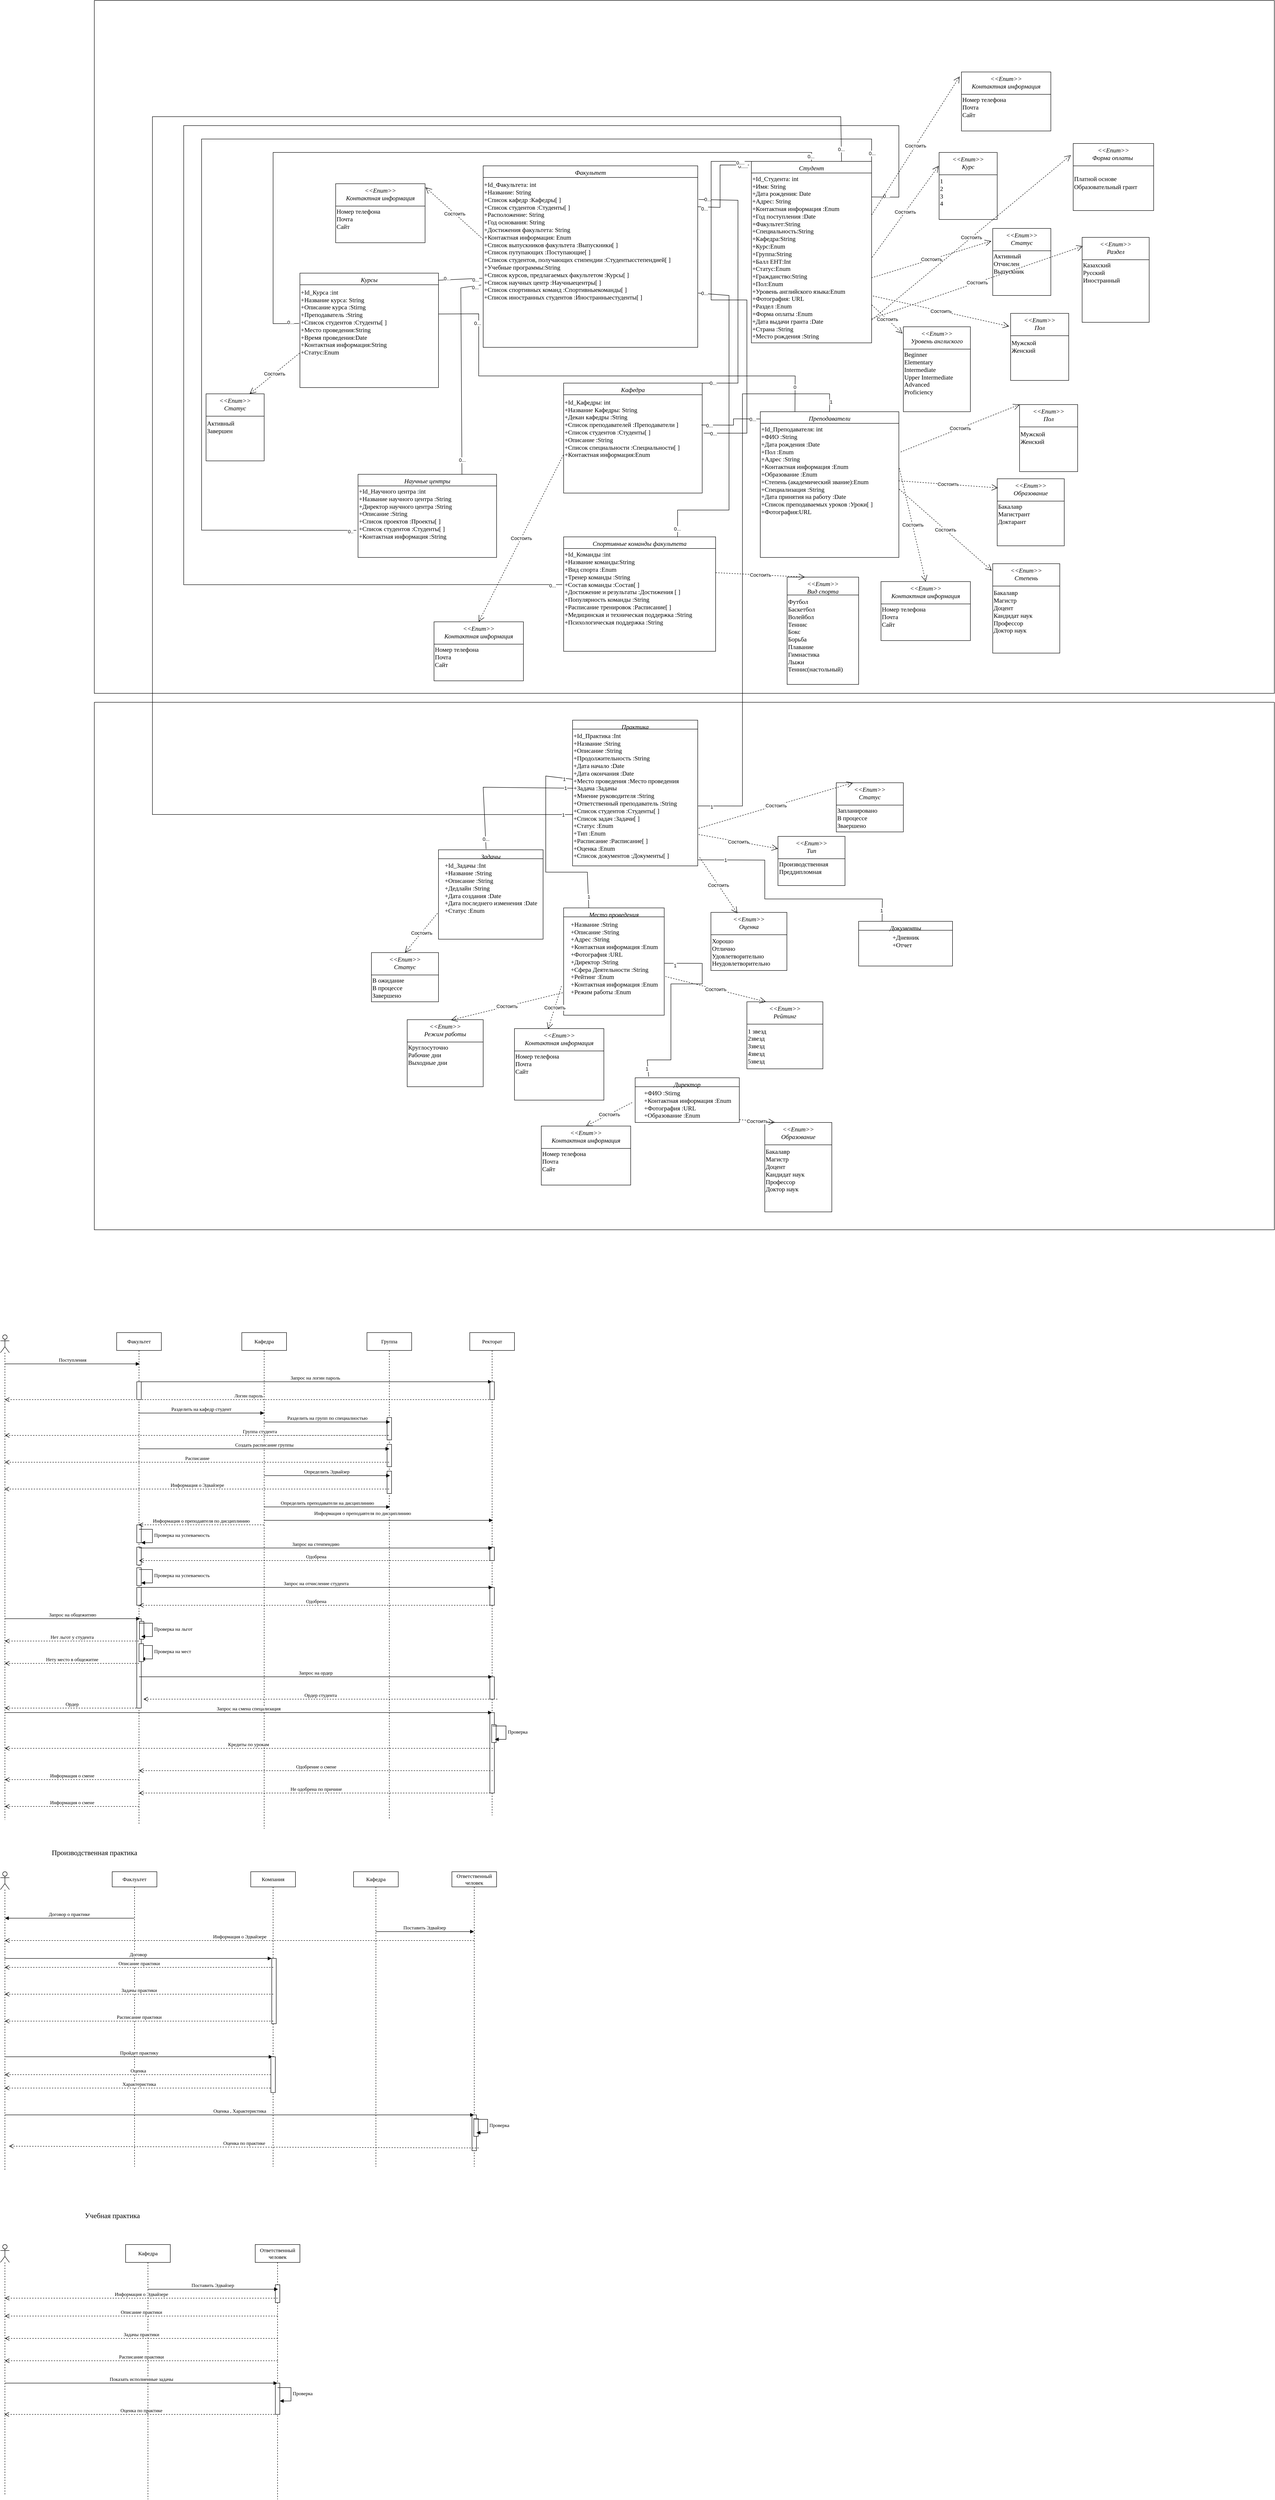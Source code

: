 <mxfile version="22.0.5" type="device">
  <diagram id="C5RBs43oDa-KdzZeNtuy" name="Page-1">
    <mxGraphModel dx="3500" dy="3056" grid="1" gridSize="10" guides="1" tooltips="1" connect="1" arrows="1" fold="1" page="1" pageScale="1" pageWidth="827" pageHeight="1169" math="0" shadow="0">
      <root>
        <mxCell id="WIyWlLk6GJQsqaUBKTNV-0" />
        <mxCell id="WIyWlLk6GJQsqaUBKTNV-1" parent="WIyWlLk6GJQsqaUBKTNV-0" />
        <mxCell id="e7TIKOFgOEyZDzt7NuZk-0" value="Факультет" style="swimlane;fontStyle=2;align=center;verticalAlign=top;childLayout=stackLayout;horizontal=1;startSize=26;horizontalStack=0;resizeParent=1;resizeLast=0;collapsible=1;marginBottom=0;rounded=0;shadow=0;strokeWidth=1;fontFamily=Georgia;fontSize=14;" parent="WIyWlLk6GJQsqaUBKTNV-1" vertex="1">
          <mxGeometry x="1300" y="190" width="480" height="406" as="geometry">
            <mxRectangle x="230" y="140" width="160" height="26" as="alternateBounds" />
          </mxGeometry>
        </mxCell>
        <mxCell id="e7TIKOFgOEyZDzt7NuZk-1" value="&lt;div style=&quot;font-size: 14px;&quot;&gt;&lt;div style=&quot;border-color: var(--border-color);&quot;&gt;+Id_Факультета: int&lt;/div&gt;&lt;div style=&quot;border-color: var(--border-color);&quot;&gt;&lt;span style=&quot;border-color: var(--border-color); background-color: initial;&quot;&gt;+Название: String&lt;/span&gt;&lt;/div&gt;&lt;div style=&quot;border-color: var(--border-color);&quot;&gt;&lt;span style=&quot;border-color: var(--border-color); background-color: initial;&quot;&gt;+Список кафедр :Кафедры[ ]&lt;/span&gt;&lt;/div&gt;&lt;div style=&quot;border-color: var(--border-color);&quot;&gt;+Список студентов :Студенты[ ]&lt;/div&gt;&lt;div style=&quot;border-color: var(--border-color);&quot;&gt;&lt;div style=&quot;border-color: var(--border-color);&quot;&gt;&lt;span style=&quot;border-color: var(--border-color); background-color: initial;&quot;&gt;+Расположение: String&lt;/span&gt;&lt;br style=&quot;border-color: var(--border-color);&quot;&gt;&lt;/div&gt;&lt;div style=&quot;border-color: var(--border-color);&quot;&gt;+Год основания: String&lt;/div&gt;&lt;div style=&quot;border-color: var(--border-color);&quot;&gt;+Достижения факультета: String&lt;/div&gt;&lt;div style=&quot;border-color: var(--border-color);&quot;&gt;+Контактная информация: Enum&lt;/div&gt;&lt;div style=&quot;border-color: var(--border-color);&quot;&gt;+Список выпускников факультета :Выпускники[ ]&lt;br style=&quot;border-color: var(--border-color);&quot;&gt;&lt;/div&gt;&lt;div style=&quot;border-color: var(--border-color);&quot;&gt;+Список путупающиx :Поступающие[ ]&lt;/div&gt;&lt;div style=&quot;border-color: var(--border-color);&quot;&gt;+Список студентов, получающих стипендии :Студентысстепендией[ ]&lt;br style=&quot;border-color: var(--border-color);&quot;&gt;&lt;/div&gt;&lt;div style=&quot;border-color: var(--border-color);&quot;&gt;+Учебные программы:String&lt;br style=&quot;border-color: var(--border-color);&quot;&gt;&lt;/div&gt;&lt;div style=&quot;border-color: var(--border-color);&quot;&gt;+Список курсов, предлагаемых факультетом :Курсы[ ]&lt;br style=&quot;border-color: var(--border-color);&quot;&gt;&lt;/div&gt;&lt;div style=&quot;border-color: var(--border-color);&quot;&gt;+Список научных центр :Научныецентры[ ]&lt;br style=&quot;border-color: var(--border-color);&quot;&gt;&lt;/div&gt;&lt;div style=&quot;border-color: var(--border-color);&quot;&gt;+Список спортивных команд :Спортивныекоманды[ ]&lt;/div&gt;&lt;div style=&quot;border-color: var(--border-color);&quot;&gt;&lt;div style=&quot;border-color: var(--border-color);&quot;&gt;+Список иностранных студентов :Иностранныестуденты[ ]&lt;/div&gt;&lt;/div&gt;&lt;div style=&quot;border-color: var(--border-color);&quot;&gt;&lt;br style=&quot;border-color: var(--border-color);&quot;&gt;&lt;/div&gt;&lt;div style=&quot;border-color: var(--border-color);&quot;&gt;&lt;br style=&quot;border-color: var(--border-color);&quot;&gt;&lt;/div&gt;&lt;div style=&quot;border-color: var(--border-color);&quot;&gt;&lt;br style=&quot;border-color: var(--border-color);&quot;&gt;&lt;/div&gt;&lt;div style=&quot;border-color: var(--border-color);&quot;&gt;&lt;br style=&quot;border-color: var(--border-color);&quot;&gt;&lt;/div&gt;&lt;/div&gt;&lt;div style=&quot;border-color: var(--border-color);&quot;&gt;&lt;span style=&quot;border-color: var(--border-color); background-color: initial;&quot;&gt;&lt;br style=&quot;border-color: var(--border-color);&quot;&gt;&lt;/span&gt;&lt;/div&gt;&lt;/div&gt;" style="text;html=1;align=left;verticalAlign=middle;resizable=0;points=[];autosize=1;strokeColor=none;fillColor=none;fontFamily=Georgia;fontSize=14;" parent="e7TIKOFgOEyZDzt7NuZk-0" vertex="1">
          <mxGeometry y="26" width="480" height="370" as="geometry" />
        </mxCell>
        <mxCell id="e7TIKOFgOEyZDzt7NuZk-2" value="Студент" style="swimlane;fontStyle=2;align=center;verticalAlign=top;childLayout=stackLayout;horizontal=1;startSize=26;horizontalStack=0;resizeParent=1;resizeLast=0;collapsible=1;marginBottom=0;rounded=0;shadow=0;strokeWidth=1;fontFamily=Georgia;fontSize=14;" parent="WIyWlLk6GJQsqaUBKTNV-1" vertex="1">
          <mxGeometry x="1900" y="180" width="269" height="406" as="geometry">
            <mxRectangle x="230" y="140" width="160" height="26" as="alternateBounds" />
          </mxGeometry>
        </mxCell>
        <mxCell id="e7TIKOFgOEyZDzt7NuZk-3" value="&lt;div style=&quot;border-color: var(--border-color); font-family: Georgia; font-size: 14px;&quot;&gt;+Id_Студента: int&lt;/div&gt;&lt;div style=&quot;border-color: var(--border-color); font-family: Georgia; font-size: 14px;&quot;&gt;+Имя: String&lt;/div&gt;&lt;div style=&quot;border-color: var(--border-color); font-family: Georgia; font-size: 14px;&quot;&gt;+Дата рождения: Date&lt;/div&gt;&lt;div style=&quot;border-color: var(--border-color); font-family: Georgia; font-size: 14px;&quot;&gt;+Адрес: String&lt;/div&gt;&lt;div style=&quot;border-color: var(--border-color); font-family: Georgia; font-size: 14px;&quot;&gt;+Контактная информация :Enum&lt;/div&gt;&lt;div style=&quot;border-color: var(--border-color); font-family: Georgia; font-size: 14px;&quot;&gt;+Год поступления :Date&lt;/div&gt;&lt;div style=&quot;border-color: var(--border-color); font-family: Georgia; font-size: 14px;&quot;&gt;+Факультет:String&lt;/div&gt;&lt;div style=&quot;border-color: var(--border-color); font-family: Georgia; font-size: 14px;&quot;&gt;+Специальность:String&lt;/div&gt;&lt;div style=&quot;border-color: var(--border-color); font-family: Georgia; font-size: 14px;&quot;&gt;+Кафедра:String&lt;/div&gt;&lt;div style=&quot;border-color: var(--border-color); font-family: Georgia; font-size: 14px;&quot;&gt;+Курс:Enum&lt;/div&gt;&lt;div style=&quot;border-color: var(--border-color); font-family: Georgia; font-size: 14px;&quot;&gt;&lt;span style=&quot;background-color: initial;&quot;&gt;+Группа:String&lt;/span&gt;&lt;/div&gt;&lt;div style=&quot;border-color: var(--border-color); font-family: Georgia; font-size: 14px;&quot;&gt;+Балл ЕНТ:Int&lt;/div&gt;&lt;div style=&quot;border-color: var(--border-color); font-family: Georgia; font-size: 14px;&quot;&gt;+Статус:Enum&lt;/div&gt;&lt;div style=&quot;border-color: var(--border-color); font-family: Georgia; font-size: 14px;&quot;&gt;+Гражданство:String&lt;/div&gt;&lt;div style=&quot;border-color: var(--border-color); font-family: Georgia; font-size: 14px;&quot;&gt;+Пол:Enum&lt;/div&gt;&lt;div style=&quot;border-color: var(--border-color); font-family: Georgia; font-size: 14px;&quot;&gt;+Уровень английского языка:Enum&lt;/div&gt;&lt;div style=&quot;border-color: var(--border-color); font-family: Georgia; font-size: 14px;&quot;&gt;+Фотография: URL&lt;/div&gt;&lt;div style=&quot;border-color: var(--border-color); font-family: Georgia; font-size: 14px;&quot;&gt;&lt;div style=&quot;border-color: var(--border-color);&quot;&gt;+Раздел :Enum&lt;/div&gt;&lt;div style=&quot;border-color: var(--border-color);&quot;&gt;+Форма оплаты :Enum&lt;/div&gt;&lt;div style=&quot;border-color: var(--border-color);&quot;&gt;+Дата выдачи гранта :Date&lt;/div&gt;&lt;div style=&quot;border-color: var(--border-color);&quot;&gt;+Страна :String&lt;/div&gt;&lt;div style=&quot;border-color: var(--border-color);&quot;&gt;+Место рождения :String&lt;/div&gt;&lt;/div&gt;" style="text;html=1;align=left;verticalAlign=middle;resizable=0;points=[];autosize=1;strokeColor=none;fillColor=none;" parent="e7TIKOFgOEyZDzt7NuZk-2" vertex="1">
          <mxGeometry y="26" width="269" height="380" as="geometry" />
        </mxCell>
        <mxCell id="e7TIKOFgOEyZDzt7NuZk-4" value="&lt;&lt;Enum&gt;&gt;&#xa;Пол&#xa;" style="swimlane;fontStyle=2;align=center;verticalAlign=top;childLayout=stackLayout;horizontal=1;startSize=50;horizontalStack=0;resizeParent=1;resizeLast=0;collapsible=1;marginBottom=0;rounded=0;shadow=0;strokeWidth=1;fontFamily=Georgia;fontSize=14;" parent="WIyWlLk6GJQsqaUBKTNV-1" vertex="1">
          <mxGeometry x="2480" y="520" width="130" height="150" as="geometry">
            <mxRectangle x="230" y="140" width="160" height="26" as="alternateBounds" />
          </mxGeometry>
        </mxCell>
        <mxCell id="e7TIKOFgOEyZDzt7NuZk-5" value="&lt;div style=&quot;border-color: var(--border-color); font-family: Georgia; font-size: 14px;&quot;&gt;Мужской&lt;/div&gt;&lt;div style=&quot;border-color: var(--border-color); font-family: Georgia; font-size: 14px;&quot;&gt;Женский&lt;/div&gt;" style="text;html=1;align=left;verticalAlign=middle;resizable=0;points=[];autosize=1;strokeColor=none;fillColor=none;" parent="e7TIKOFgOEyZDzt7NuZk-4" vertex="1">
          <mxGeometry y="50" width="130" height="50" as="geometry" />
        </mxCell>
        <mxCell id="e7TIKOFgOEyZDzt7NuZk-6" value="&lt;&lt;Enum&gt;&gt;&#xa;Статус&#xa;" style="swimlane;fontStyle=2;align=center;verticalAlign=top;childLayout=stackLayout;horizontal=1;startSize=50;horizontalStack=0;resizeParent=1;resizeLast=0;collapsible=1;marginBottom=0;rounded=0;shadow=0;strokeWidth=1;fontFamily=Georgia;fontSize=14;" parent="WIyWlLk6GJQsqaUBKTNV-1" vertex="1">
          <mxGeometry x="2440" y="330" width="130" height="150" as="geometry">
            <mxRectangle x="230" y="140" width="160" height="26" as="alternateBounds" />
          </mxGeometry>
        </mxCell>
        <mxCell id="e7TIKOFgOEyZDzt7NuZk-7" value="&lt;div style=&quot;border-color: var(--border-color); font-family: Georgia; font-size: 14px;&quot;&gt; Активный&lt;/div&gt;&lt;div style=&quot;border-color: var(--border-color); font-family: Georgia; font-size: 14px;&quot;&gt;Отчислен&lt;/div&gt;&lt;div style=&quot;border-color: var(--border-color); font-family: Georgia; font-size: 14px;&quot;&gt;Выпускник&lt;br&gt;&lt;/div&gt;" style="text;html=1;align=left;verticalAlign=middle;resizable=0;points=[];autosize=1;strokeColor=none;fillColor=none;" parent="e7TIKOFgOEyZDzt7NuZk-6" vertex="1">
          <mxGeometry y="50" width="130" height="60" as="geometry" />
        </mxCell>
        <mxCell id="e7TIKOFgOEyZDzt7NuZk-8" value="&lt;&lt;Enum&gt;&gt;&#xa;Уровень англиского&#xa;" style="swimlane;fontStyle=2;align=center;verticalAlign=top;childLayout=stackLayout;horizontal=1;startSize=50;horizontalStack=0;resizeParent=1;resizeLast=0;collapsible=1;marginBottom=0;rounded=0;shadow=0;strokeWidth=1;fontFamily=Georgia;fontSize=14;" parent="WIyWlLk6GJQsqaUBKTNV-1" vertex="1">
          <mxGeometry x="2240" y="550" width="150" height="190" as="geometry">
            <mxRectangle x="230" y="140" width="160" height="26" as="alternateBounds" />
          </mxGeometry>
        </mxCell>
        <mxCell id="e7TIKOFgOEyZDzt7NuZk-9" value="&lt;div style=&quot;border-color: var(--border-color); font-family: Georgia; font-size: 14px;&quot;&gt;Beginner&lt;br&gt;&lt;/div&gt;&lt;div style=&quot;border-color: var(--border-color); font-family: Georgia; font-size: 14px;&quot;&gt;Elementary&lt;br&gt;&lt;/div&gt;&lt;div style=&quot;border-color: var(--border-color); font-family: Georgia; font-size: 14px;&quot;&gt;&lt;span style=&quot;background-color: initial;&quot;&gt;Intermediate&lt;/span&gt;&lt;br&gt;&lt;/div&gt;&lt;div style=&quot;border-color: var(--border-color); font-family: Georgia; font-size: 14px;&quot;&gt;&lt;span style=&quot;background-color: initial;&quot;&gt;Upper Intermediate&lt;/span&gt;&lt;br&gt;&lt;/div&gt;&lt;div style=&quot;border-color: var(--border-color); font-family: Georgia; font-size: 14px;&quot;&gt;&lt;span style=&quot;background-color: initial;&quot;&gt;Advanced&lt;/span&gt;&lt;br&gt;&lt;/div&gt;&lt;div style=&quot;border-color: var(--border-color); font-family: Georgia; font-size: 14px;&quot;&gt;Proficiency&lt;span style=&quot;background-color: initial;&quot;&gt;&lt;br&gt;&lt;/span&gt;&lt;/div&gt;" style="text;html=1;align=left;verticalAlign=middle;resizable=0;points=[];autosize=1;strokeColor=none;fillColor=none;" parent="e7TIKOFgOEyZDzt7NuZk-8" vertex="1">
          <mxGeometry y="50" width="150" height="110" as="geometry" />
        </mxCell>
        <mxCell id="e7TIKOFgOEyZDzt7NuZk-10" value="" style="endArrow=none;html=1;rounded=0;exitX=1;exitY=0.177;exitDx=0;exitDy=0;exitPerimeter=0;entryX=-0.019;entryY=0.02;entryDx=0;entryDy=0;entryPerimeter=0;" parent="WIyWlLk6GJQsqaUBKTNV-1" source="e7TIKOFgOEyZDzt7NuZk-1" target="e7TIKOFgOEyZDzt7NuZk-2" edge="1">
          <mxGeometry width="50" height="50" relative="1" as="geometry">
            <mxPoint x="1830" y="370" as="sourcePoint" />
            <mxPoint x="1880" y="320" as="targetPoint" />
            <Array as="points">
              <mxPoint x="1830" y="283" />
              <mxPoint x="1830" y="188" />
            </Array>
          </mxGeometry>
        </mxCell>
        <mxCell id="e7TIKOFgOEyZDzt7NuZk-11" value="0....." style="edgeLabel;html=1;align=center;verticalAlign=middle;resizable=0;points=[];" parent="e7TIKOFgOEyZDzt7NuZk-10" vertex="1" connectable="0">
          <mxGeometry x="0.861" y="-3" relative="1" as="geometry">
            <mxPoint as="offset" />
          </mxGeometry>
        </mxCell>
        <mxCell id="e7TIKOFgOEyZDzt7NuZk-12" value="0..." style="edgeLabel;html=1;align=center;verticalAlign=middle;resizable=0;points=[];" parent="e7TIKOFgOEyZDzt7NuZk-10" vertex="1" connectable="0">
          <mxGeometry x="-0.862" y="-4" relative="1" as="geometry">
            <mxPoint as="offset" />
          </mxGeometry>
        </mxCell>
        <mxCell id="e7TIKOFgOEyZDzt7NuZk-13" value="Состоить" style="endArrow=open;endSize=12;dashed=1;html=1;rounded=0;entryX=-0.025;entryY=0.188;entryDx=0;entryDy=0;entryPerimeter=0;exitX=0.999;exitY=0.617;exitDx=0;exitDy=0;exitPerimeter=0;" parent="WIyWlLk6GJQsqaUBKTNV-1" source="e7TIKOFgOEyZDzt7NuZk-3" target="e7TIKOFgOEyZDzt7NuZk-6" edge="1">
          <mxGeometry width="160" relative="1" as="geometry">
            <mxPoint x="2100" y="430" as="sourcePoint" />
            <mxPoint x="2260" y="430" as="targetPoint" />
          </mxGeometry>
        </mxCell>
        <mxCell id="e7TIKOFgOEyZDzt7NuZk-14" value="Состоить" style="endArrow=open;endSize=12;dashed=1;html=1;rounded=0;entryX=-0.025;entryY=0.193;entryDx=0;entryDy=0;entryPerimeter=0;exitX=1.011;exitY=0.724;exitDx=0;exitDy=0;exitPerimeter=0;" parent="WIyWlLk6GJQsqaUBKTNV-1" source="e7TIKOFgOEyZDzt7NuZk-3" target="e7TIKOFgOEyZDzt7NuZk-4" edge="1">
          <mxGeometry width="160" relative="1" as="geometry">
            <mxPoint x="2220" y="541" as="sourcePoint" />
            <mxPoint x="2310" y="350" as="targetPoint" />
          </mxGeometry>
        </mxCell>
        <mxCell id="e7TIKOFgOEyZDzt7NuZk-15" value="Состоить" style="endArrow=open;endSize=12;dashed=1;html=1;rounded=0;entryX=-0.013;entryY=0.079;entryDx=0;entryDy=0;entryPerimeter=0;exitX=1.002;exitY=0.777;exitDx=0;exitDy=0;exitPerimeter=0;" parent="WIyWlLk6GJQsqaUBKTNV-1" source="e7TIKOFgOEyZDzt7NuZk-3" target="e7TIKOFgOEyZDzt7NuZk-8" edge="1">
          <mxGeometry width="160" relative="1" as="geometry">
            <mxPoint x="2189" y="621" as="sourcePoint" />
            <mxPoint x="2279" y="430" as="targetPoint" />
          </mxGeometry>
        </mxCell>
        <mxCell id="e7TIKOFgOEyZDzt7NuZk-16" value="Кафедра" style="swimlane;fontStyle=2;align=center;verticalAlign=top;childLayout=stackLayout;horizontal=1;startSize=26;horizontalStack=0;resizeParent=1;resizeLast=0;collapsible=1;marginBottom=0;rounded=0;shadow=0;strokeWidth=1;fontFamily=Georgia;fontSize=14;" parent="WIyWlLk6GJQsqaUBKTNV-1" vertex="1">
          <mxGeometry x="1480" y="676" width="310" height="246" as="geometry">
            <mxRectangle x="230" y="140" width="160" height="26" as="alternateBounds" />
          </mxGeometry>
        </mxCell>
        <mxCell id="e7TIKOFgOEyZDzt7NuZk-17" value="&lt;div style=&quot;border-color: var(--border-color); font-family: Georgia; font-size: 14px;&quot;&gt;+Id_Кафедры: int&lt;/div&gt;&lt;div style=&quot;border-color: var(--border-color); font-family: Georgia; font-size: 14px;&quot;&gt;+Название Кафедры: String&lt;/div&gt;&lt;div style=&quot;border-color: var(--border-color); font-family: Georgia; font-size: 14px;&quot;&gt;+Декан кафедры :String&lt;/div&gt;&lt;div style=&quot;border-color: var(--border-color); font-family: Georgia; font-size: 14px;&quot;&gt;+Список преподавателей :Преподаватели ]&lt;/div&gt;&lt;div style=&quot;border-color: var(--border-color); font-family: Georgia; font-size: 14px;&quot;&gt;+Список студентов :Студенты[ ]&lt;/div&gt;&lt;div style=&quot;border-color: var(--border-color); font-family: Georgia; font-size: 14px;&quot;&gt;+Описание :String&lt;/div&gt;&lt;div style=&quot;border-color: var(--border-color); font-family: Georgia; font-size: 14px;&quot;&gt;+Список специальности :Специальности[ ]&lt;/div&gt;&lt;div style=&quot;border-color: var(--border-color); font-family: Georgia; font-size: 14px;&quot;&gt;+Контактная информация:Enum&lt;/div&gt;&lt;div style=&quot;border-color: var(--border-color); font-family: Georgia; font-size: 14px;&quot;&gt;&lt;br&gt;&lt;/div&gt;&lt;div style=&quot;border-color: var(--border-color); font-family: Georgia; font-size: 14px;&quot;&gt;&lt;div style=&quot;border-color: var(--border-color);&quot;&gt;&lt;br style=&quot;border-color: var(--border-color);&quot;&gt;&lt;/div&gt;&lt;div style=&quot;border-color: var(--border-color);&quot;&gt;&lt;br style=&quot;border-color: var(--border-color);&quot;&gt;&lt;/div&gt;&lt;div style=&quot;border-color: var(--border-color);&quot;&gt;&lt;br style=&quot;border-color: var(--border-color);&quot;&gt;&lt;/div&gt;&lt;/div&gt;" style="text;html=1;align=left;verticalAlign=middle;resizable=0;points=[];autosize=1;strokeColor=none;fillColor=none;" parent="e7TIKOFgOEyZDzt7NuZk-16" vertex="1">
          <mxGeometry y="26" width="310" height="220" as="geometry" />
        </mxCell>
        <mxCell id="e7TIKOFgOEyZDzt7NuZk-18" value="Преподаватели" style="swimlane;fontStyle=2;align=center;verticalAlign=top;childLayout=stackLayout;horizontal=1;startSize=26;horizontalStack=0;resizeParent=1;resizeLast=0;collapsible=1;marginBottom=0;rounded=0;shadow=0;strokeWidth=1;fontFamily=Georgia;fontSize=14;" parent="WIyWlLk6GJQsqaUBKTNV-1" vertex="1">
          <mxGeometry x="1920" y="740" width="310" height="326" as="geometry">
            <mxRectangle x="230" y="140" width="160" height="26" as="alternateBounds" />
          </mxGeometry>
        </mxCell>
        <mxCell id="e7TIKOFgOEyZDzt7NuZk-19" value="&lt;div style=&quot;border-color: var(--border-color); font-family: Georgia; font-size: 14px;&quot;&gt;+Id_Преподавателя: int&lt;/div&gt;&lt;div style=&quot;border-color: var(--border-color); font-family: Georgia; font-size: 14px;&quot;&gt;+ФИО :String&lt;/div&gt;&lt;div style=&quot;border-color: var(--border-color); font-family: Georgia; font-size: 14px;&quot;&gt;+Дата рождения :Date&lt;/div&gt;&lt;div style=&quot;border-color: var(--border-color); font-family: Georgia; font-size: 14px;&quot;&gt;+Пол :Enum&lt;/div&gt;&lt;div style=&quot;border-color: var(--border-color); font-family: Georgia; font-size: 14px;&quot;&gt;+Адрес :String&lt;/div&gt;&lt;div style=&quot;border-color: var(--border-color); font-family: Georgia; font-size: 14px;&quot;&gt;+Контактная информация :Enum&lt;/div&gt;&lt;div style=&quot;border-color: var(--border-color); font-family: Georgia; font-size: 14px;&quot;&gt;+Образование :Enum&lt;/div&gt;&lt;div style=&quot;border-color: var(--border-color); font-family: Georgia; font-size: 14px;&quot;&gt;+Степень (академический звание):Enum&lt;/div&gt;&lt;div style=&quot;border-color: var(--border-color); font-family: Georgia; font-size: 14px;&quot;&gt;+Специализация :String&lt;/div&gt;&lt;div style=&quot;border-color: var(--border-color); font-family: Georgia; font-size: 14px;&quot;&gt;+Дата принятия на работу :Date&lt;/div&gt;&lt;div style=&quot;border-color: var(--border-color); font-family: Georgia; font-size: 14px;&quot;&gt;+Список преподаваемых уроков :Уроки[ ]&lt;/div&gt;&lt;div style=&quot;border-color: var(--border-color); font-family: Georgia; font-size: 14px;&quot;&gt;+Фотография:URL&lt;/div&gt;&lt;div style=&quot;border-color: var(--border-color); font-family: Georgia; font-size: 14px;&quot;&gt;&lt;br&gt;&lt;/div&gt;&lt;div style=&quot;border-color: var(--border-color); font-family: Georgia; font-size: 14px;&quot;&gt;&lt;div style=&quot;border-color: var(--border-color);&quot;&gt;&lt;br style=&quot;border-color: var(--border-color);&quot;&gt;&lt;/div&gt;&lt;div style=&quot;border-color: var(--border-color);&quot;&gt;&lt;br style=&quot;border-color: var(--border-color);&quot;&gt;&lt;/div&gt;&lt;div style=&quot;border-color: var(--border-color);&quot;&gt;&lt;br style=&quot;border-color: var(--border-color);&quot;&gt;&lt;/div&gt;&lt;/div&gt;" style="text;html=1;align=left;verticalAlign=middle;resizable=0;points=[];autosize=1;strokeColor=none;fillColor=none;" parent="e7TIKOFgOEyZDzt7NuZk-18" vertex="1">
          <mxGeometry y="26" width="310" height="280" as="geometry" />
        </mxCell>
        <mxCell id="e7TIKOFgOEyZDzt7NuZk-20" value="&lt;&lt;Enum&gt;&gt;&#xa;Образование" style="swimlane;fontStyle=2;align=center;verticalAlign=top;childLayout=stackLayout;horizontal=1;startSize=50;horizontalStack=0;resizeParent=1;resizeLast=0;collapsible=1;marginBottom=0;rounded=0;shadow=0;strokeWidth=1;fontFamily=Georgia;fontSize=14;" parent="WIyWlLk6GJQsqaUBKTNV-1" vertex="1">
          <mxGeometry x="2450" y="890" width="150" height="150" as="geometry">
            <mxRectangle x="230" y="140" width="160" height="26" as="alternateBounds" />
          </mxGeometry>
        </mxCell>
        <mxCell id="e7TIKOFgOEyZDzt7NuZk-21" value="&lt;div style=&quot;border-color: var(--border-color); font-family: Georgia; font-size: 14px;&quot;&gt;Бакалавр&lt;/div&gt;&lt;div style=&quot;border-color: var(--border-color); font-family: Georgia; font-size: 14px;&quot;&gt;Магистрант&lt;/div&gt;&lt;div style=&quot;border-color: var(--border-color); font-family: Georgia; font-size: 14px;&quot;&gt;Доктарант&lt;/div&gt;" style="text;html=1;align=left;verticalAlign=middle;resizable=0;points=[];autosize=1;strokeColor=none;fillColor=none;" parent="e7TIKOFgOEyZDzt7NuZk-20" vertex="1">
          <mxGeometry y="50" width="150" height="60" as="geometry" />
        </mxCell>
        <mxCell id="e7TIKOFgOEyZDzt7NuZk-22" value="&lt;&lt;Enum&gt;&gt;&#xa;Пол&#xa;" style="swimlane;fontStyle=2;align=center;verticalAlign=top;childLayout=stackLayout;horizontal=1;startSize=50;horizontalStack=0;resizeParent=1;resizeLast=0;collapsible=1;marginBottom=0;rounded=0;shadow=0;strokeWidth=1;fontFamily=Georgia;fontSize=14;" parent="WIyWlLk6GJQsqaUBKTNV-1" vertex="1">
          <mxGeometry x="2500" y="724" width="130" height="150" as="geometry">
            <mxRectangle x="230" y="140" width="160" height="26" as="alternateBounds" />
          </mxGeometry>
        </mxCell>
        <mxCell id="e7TIKOFgOEyZDzt7NuZk-23" value="&lt;div style=&quot;border-color: var(--border-color); font-family: Georgia; font-size: 14px;&quot;&gt;Мужской&lt;/div&gt;&lt;div style=&quot;border-color: var(--border-color); font-family: Georgia; font-size: 14px;&quot;&gt;Женский&lt;/div&gt;" style="text;html=1;align=left;verticalAlign=middle;resizable=0;points=[];autosize=1;strokeColor=none;fillColor=none;" parent="e7TIKOFgOEyZDzt7NuZk-22" vertex="1">
          <mxGeometry y="50" width="130" height="50" as="geometry" />
        </mxCell>
        <mxCell id="e7TIKOFgOEyZDzt7NuZk-24" value="Состоить" style="endArrow=open;endSize=12;dashed=1;html=1;rounded=0;entryX=0;entryY=0;entryDx=0;entryDy=0;exitX=1.013;exitY=0.229;exitDx=0;exitDy=0;exitPerimeter=0;" parent="WIyWlLk6GJQsqaUBKTNV-1" source="e7TIKOFgOEyZDzt7NuZk-19" target="e7TIKOFgOEyZDzt7NuZk-22" edge="1">
          <mxGeometry width="160" relative="1" as="geometry">
            <mxPoint x="2240" y="858" as="sourcePoint" />
            <mxPoint x="2358" y="890" as="targetPoint" />
          </mxGeometry>
        </mxCell>
        <mxCell id="e7TIKOFgOEyZDzt7NuZk-25" value="Состоить" style="endArrow=open;endSize=12;dashed=1;html=1;rounded=0;entryX=0.011;entryY=0.136;entryDx=0;entryDy=0;exitX=0.997;exitY=0.459;exitDx=0;exitDy=0;exitPerimeter=0;entryPerimeter=0;" parent="WIyWlLk6GJQsqaUBKTNV-1" source="e7TIKOFgOEyZDzt7NuZk-19" target="e7TIKOFgOEyZDzt7NuZk-20" edge="1">
          <mxGeometry width="160" relative="1" as="geometry">
            <mxPoint x="2244" y="925" as="sourcePoint" />
            <mxPoint x="2361" y="830" as="targetPoint" />
          </mxGeometry>
        </mxCell>
        <mxCell id="e7TIKOFgOEyZDzt7NuZk-26" value="&lt;&lt;Enum&gt;&gt;&#xa;Степень" style="swimlane;fontStyle=2;align=center;verticalAlign=top;childLayout=stackLayout;horizontal=1;startSize=50;horizontalStack=0;resizeParent=1;resizeLast=0;collapsible=1;marginBottom=0;rounded=0;shadow=0;strokeWidth=1;fontFamily=Georgia;fontSize=14;" parent="WIyWlLk6GJQsqaUBKTNV-1" vertex="1">
          <mxGeometry x="2440" y="1080" width="150" height="200" as="geometry">
            <mxRectangle x="230" y="140" width="160" height="26" as="alternateBounds" />
          </mxGeometry>
        </mxCell>
        <mxCell id="e7TIKOFgOEyZDzt7NuZk-27" value="&lt;div style=&quot;border-color: var(--border-color); font-family: Georgia; font-size: 14px;&quot;&gt;Бакалавр&lt;/div&gt;&lt;div style=&quot;border-color: var(--border-color); font-family: Georgia; font-size: 14px;&quot;&gt;Магистр&lt;/div&gt;&lt;div style=&quot;border-color: var(--border-color); font-family: Georgia; font-size: 14px;&quot;&gt;Доцент&lt;/div&gt;&lt;div style=&quot;border-color: var(--border-color); font-family: Georgia; font-size: 14px;&quot;&gt;Кандидат наук&lt;/div&gt;&lt;div style=&quot;border-color: var(--border-color); font-family: Georgia; font-size: 14px;&quot;&gt;Профессор&lt;/div&gt;&lt;div style=&quot;border-color: var(--border-color); font-family: Georgia; font-size: 14px;&quot;&gt;Доктор наук&lt;/div&gt;&lt;div style=&quot;border-color: var(--border-color); font-family: Georgia; font-size: 14px;&quot;&gt;&lt;br&gt;&lt;/div&gt;&lt;div style=&quot;border-color: var(--border-color); font-family: Georgia; font-size: 14px;&quot;&gt;&lt;br&gt;&lt;/div&gt;" style="text;html=1;align=left;verticalAlign=middle;resizable=0;points=[];autosize=1;strokeColor=none;fillColor=none;" parent="e7TIKOFgOEyZDzt7NuZk-26" vertex="1">
          <mxGeometry y="50" width="150" height="150" as="geometry" />
        </mxCell>
        <mxCell id="e7TIKOFgOEyZDzt7NuZk-28" value="Состоить" style="endArrow=open;endSize=12;dashed=1;html=1;rounded=0;entryX=-0.014;entryY=0.078;entryDx=0;entryDy=0;exitX=1.002;exitY=0.526;exitDx=0;exitDy=0;exitPerimeter=0;entryPerimeter=0;" parent="WIyWlLk6GJQsqaUBKTNV-1" source="e7TIKOFgOEyZDzt7NuZk-19" target="e7TIKOFgOEyZDzt7NuZk-26" edge="1">
          <mxGeometry width="160" relative="1" as="geometry">
            <mxPoint x="2239" y="914" as="sourcePoint" />
            <mxPoint x="2353" y="960" as="targetPoint" />
          </mxGeometry>
        </mxCell>
        <mxCell id="e7TIKOFgOEyZDzt7NuZk-29" value="&lt;&lt;Enum&gt;&gt;&#xa;Курс&#xa;" style="swimlane;fontStyle=2;align=center;verticalAlign=top;childLayout=stackLayout;horizontal=1;startSize=50;horizontalStack=0;resizeParent=1;resizeLast=0;collapsible=1;marginBottom=0;rounded=0;shadow=0;strokeWidth=1;fontFamily=Georgia;fontSize=14;" parent="WIyWlLk6GJQsqaUBKTNV-1" vertex="1">
          <mxGeometry x="2320" y="160" width="130" height="150" as="geometry">
            <mxRectangle x="230" y="140" width="160" height="26" as="alternateBounds" />
          </mxGeometry>
        </mxCell>
        <mxCell id="e7TIKOFgOEyZDzt7NuZk-30" value="&lt;div style=&quot;border-color: var(--border-color); font-family: Georgia; font-size: 14px;&quot;&gt;1&lt;/div&gt;&lt;div style=&quot;border-color: var(--border-color); font-family: Georgia; font-size: 14px;&quot;&gt;2&lt;/div&gt;&lt;div style=&quot;border-color: var(--border-color); font-family: Georgia; font-size: 14px;&quot;&gt;3&lt;/div&gt;&lt;div style=&quot;border-color: var(--border-color); font-family: Georgia; font-size: 14px;&quot;&gt;4&lt;/div&gt;" style="text;html=1;align=left;verticalAlign=middle;resizable=0;points=[];autosize=1;strokeColor=none;fillColor=none;" parent="e7TIKOFgOEyZDzt7NuZk-29" vertex="1">
          <mxGeometry y="50" width="130" height="80" as="geometry" />
        </mxCell>
        <mxCell id="e7TIKOFgOEyZDzt7NuZk-31" value="Состоить" style="endArrow=open;endSize=12;dashed=1;html=1;rounded=0;exitX=1.004;exitY=0.497;exitDx=0;exitDy=0;exitPerimeter=0;entryX=-0.008;entryY=0.201;entryDx=0;entryDy=0;entryPerimeter=0;" parent="WIyWlLk6GJQsqaUBKTNV-1" source="e7TIKOFgOEyZDzt7NuZk-3" target="e7TIKOFgOEyZDzt7NuZk-29" edge="1">
          <mxGeometry width="160" relative="1" as="geometry">
            <mxPoint x="2260" y="326" as="sourcePoint" />
            <mxPoint x="2300" y="280" as="targetPoint" />
          </mxGeometry>
        </mxCell>
        <mxCell id="e7TIKOFgOEyZDzt7NuZk-32" value="" style="endArrow=none;html=1;rounded=0;entryX=-0.003;entryY=0.05;entryDx=0;entryDy=0;entryPerimeter=0;exitX=0.995;exitY=0.308;exitDx=0;exitDy=0;exitPerimeter=0;" parent="WIyWlLk6GJQsqaUBKTNV-1" source="e7TIKOFgOEyZDzt7NuZk-17" target="e7TIKOFgOEyZDzt7NuZk-18" edge="1">
          <mxGeometry width="50" height="50" relative="1" as="geometry">
            <mxPoint x="1740" y="800" as="sourcePoint" />
            <mxPoint x="1820" y="760" as="targetPoint" />
            <Array as="points">
              <mxPoint x="1860" y="770" />
              <mxPoint x="1860" y="756" />
            </Array>
          </mxGeometry>
        </mxCell>
        <mxCell id="e7TIKOFgOEyZDzt7NuZk-33" value="0..." style="edgeLabel;html=1;align=center;verticalAlign=middle;resizable=0;points=[];" parent="e7TIKOFgOEyZDzt7NuZk-32" vertex="1" connectable="0">
          <mxGeometry x="-0.772" y="-1" relative="1" as="geometry">
            <mxPoint x="1" as="offset" />
          </mxGeometry>
        </mxCell>
        <mxCell id="e7TIKOFgOEyZDzt7NuZk-34" value="0..." style="edgeLabel;html=1;align=center;verticalAlign=middle;resizable=0;points=[];" parent="e7TIKOFgOEyZDzt7NuZk-32" vertex="1" connectable="0">
          <mxGeometry x="0.777" y="-1" relative="1" as="geometry">
            <mxPoint as="offset" />
          </mxGeometry>
        </mxCell>
        <mxCell id="e7TIKOFgOEyZDzt7NuZk-35" value="" style="endArrow=none;html=1;rounded=0;entryX=1.004;entryY=0.133;entryDx=0;entryDy=0;entryPerimeter=0;exitX=1;exitY=0;exitDx=0;exitDy=0;" parent="WIyWlLk6GJQsqaUBKTNV-1" source="e7TIKOFgOEyZDzt7NuZk-16" target="e7TIKOFgOEyZDzt7NuZk-1" edge="1">
          <mxGeometry width="50" height="50" relative="1" as="geometry">
            <mxPoint x="1650" y="580" as="sourcePoint" />
            <mxPoint x="1700" y="530" as="targetPoint" />
            <Array as="points">
              <mxPoint x="1870" y="676" />
              <mxPoint x="1870" y="450" />
              <mxPoint x="1870" y="267" />
            </Array>
          </mxGeometry>
        </mxCell>
        <mxCell id="e7TIKOFgOEyZDzt7NuZk-36" value="0..." style="edgeLabel;html=1;align=center;verticalAlign=middle;resizable=0;points=[];" parent="e7TIKOFgOEyZDzt7NuZk-35" vertex="1" connectable="0">
          <mxGeometry x="0.932" y="-1" relative="1" as="geometry">
            <mxPoint as="offset" />
          </mxGeometry>
        </mxCell>
        <mxCell id="e7TIKOFgOEyZDzt7NuZk-37" value="0..." style="edgeLabel;html=1;align=center;verticalAlign=middle;resizable=0;points=[];" parent="e7TIKOFgOEyZDzt7NuZk-35" vertex="1" connectable="0">
          <mxGeometry x="-0.919" relative="1" as="geometry">
            <mxPoint as="offset" />
          </mxGeometry>
        </mxCell>
        <mxCell id="e7TIKOFgOEyZDzt7NuZk-38" value="Курсы" style="swimlane;fontStyle=2;align=center;verticalAlign=top;childLayout=stackLayout;horizontal=1;startSize=26;horizontalStack=0;resizeParent=1;resizeLast=0;collapsible=1;marginBottom=0;rounded=0;shadow=0;strokeWidth=1;fontFamily=Georgia;fontSize=14;" parent="WIyWlLk6GJQsqaUBKTNV-1" vertex="1">
          <mxGeometry x="890" y="430" width="310" height="256" as="geometry">
            <mxRectangle x="230" y="140" width="160" height="26" as="alternateBounds" />
          </mxGeometry>
        </mxCell>
        <mxCell id="e7TIKOFgOEyZDzt7NuZk-39" value="&lt;div style=&quot;border-color: var(--border-color); font-family: Georgia; font-size: 14px;&quot;&gt;+Id_Курса :int&lt;/div&gt;&lt;div style=&quot;border-color: var(--border-color); font-family: Georgia; font-size: 14px;&quot;&gt;+Название курса: String&lt;/div&gt;&lt;div style=&quot;border-color: var(--border-color); font-family: Georgia; font-size: 14px;&quot;&gt;+Описание курса :Stirng&lt;/div&gt;&lt;div style=&quot;border-color: var(--border-color); font-family: Georgia; font-size: 14px;&quot;&gt;+Преподаватель :String&lt;/div&gt;&lt;div style=&quot;border-color: var(--border-color); font-family: Georgia; font-size: 14px;&quot;&gt;+Список студентов :Студенты[ ]&lt;/div&gt;&lt;div style=&quot;border-color: var(--border-color); font-family: Georgia; font-size: 14px;&quot;&gt;+Место проведения:String&lt;/div&gt;&lt;div style=&quot;border-color: var(--border-color); font-family: Georgia; font-size: 14px;&quot;&gt;+Время проведения:Date&lt;/div&gt;&lt;div style=&quot;border-color: var(--border-color); font-family: Georgia; font-size: 14px;&quot;&gt;+Контактная информация:String&lt;/div&gt;&lt;div style=&quot;border-color: var(--border-color); font-family: Georgia; font-size: 14px;&quot;&gt;+Статус:Enum&lt;/div&gt;&lt;div style=&quot;border-color: var(--border-color); font-family: Georgia; font-size: 14px;&quot;&gt;&lt;div style=&quot;border-color: var(--border-color);&quot;&gt;&lt;br style=&quot;border-color: var(--border-color);&quot;&gt;&lt;/div&gt;&lt;div style=&quot;border-color: var(--border-color);&quot;&gt;&lt;br style=&quot;border-color: var(--border-color);&quot;&gt;&lt;/div&gt;&lt;div style=&quot;border-color: var(--border-color);&quot;&gt;&lt;br style=&quot;border-color: var(--border-color);&quot;&gt;&lt;/div&gt;&lt;/div&gt;" style="text;html=1;align=left;verticalAlign=middle;resizable=0;points=[];autosize=1;strokeColor=none;fillColor=none;" parent="e7TIKOFgOEyZDzt7NuZk-38" vertex="1">
          <mxGeometry y="26" width="310" height="220" as="geometry" />
        </mxCell>
        <mxCell id="e7TIKOFgOEyZDzt7NuZk-40" value="" style="endArrow=none;html=1;rounded=0;exitX=1.011;exitY=0.391;exitDx=0;exitDy=0;exitPerimeter=0;entryX=0;entryY=0;entryDx=0;entryDy=0;" parent="WIyWlLk6GJQsqaUBKTNV-1" source="e7TIKOFgOEyZDzt7NuZk-17" target="e7TIKOFgOEyZDzt7NuZk-2" edge="1">
          <mxGeometry width="50" height="50" relative="1" as="geometry">
            <mxPoint x="1800" y="750" as="sourcePoint" />
            <mxPoint x="1850" y="720" as="targetPoint" />
            <Array as="points">
              <mxPoint x="1890" y="788" />
              <mxPoint x="1890" y="490" />
              <mxPoint x="1810" y="490" />
              <mxPoint x="1810" y="180" />
            </Array>
          </mxGeometry>
        </mxCell>
        <mxCell id="e7TIKOFgOEyZDzt7NuZk-41" value="0..." style="edgeLabel;html=1;align=center;verticalAlign=middle;resizable=0;points=[];" parent="e7TIKOFgOEyZDzt7NuZk-40" vertex="1" connectable="0">
          <mxGeometry x="-0.952" y="-1" relative="1" as="geometry">
            <mxPoint as="offset" />
          </mxGeometry>
        </mxCell>
        <mxCell id="e7TIKOFgOEyZDzt7NuZk-42" value="0...." style="edgeLabel;html=1;align=center;verticalAlign=middle;resizable=0;points=[];" parent="e7TIKOFgOEyZDzt7NuZk-40" vertex="1" connectable="0">
          <mxGeometry x="0.941" y="-3" relative="1" as="geometry">
            <mxPoint as="offset" />
          </mxGeometry>
        </mxCell>
        <mxCell id="e7TIKOFgOEyZDzt7NuZk-43" value="" style="endArrow=none;html=1;rounded=0;exitX=0.999;exitY=0.062;exitDx=0;exitDy=0;exitPerimeter=0;entryX=-0.004;entryY=0.609;entryDx=0;entryDy=0;entryPerimeter=0;" parent="WIyWlLk6GJQsqaUBKTNV-1" source="e7TIKOFgOEyZDzt7NuZk-38" target="e7TIKOFgOEyZDzt7NuZk-1" edge="1">
          <mxGeometry width="50" height="50" relative="1" as="geometry">
            <mxPoint x="1350" y="520" as="sourcePoint" />
            <mxPoint x="1400" y="470" as="targetPoint" />
          </mxGeometry>
        </mxCell>
        <mxCell id="e7TIKOFgOEyZDzt7NuZk-44" value="0..." style="edgeLabel;html=1;align=center;verticalAlign=middle;resizable=0;points=[];" parent="e7TIKOFgOEyZDzt7NuZk-43" vertex="1" connectable="0">
          <mxGeometry x="-0.616" y="3" relative="1" as="geometry">
            <mxPoint as="offset" />
          </mxGeometry>
        </mxCell>
        <mxCell id="e7TIKOFgOEyZDzt7NuZk-45" value="0..." style="edgeLabel;html=1;align=center;verticalAlign=middle;resizable=0;points=[];" parent="e7TIKOFgOEyZDzt7NuZk-43" vertex="1" connectable="0">
          <mxGeometry x="0.69" y="-3" relative="1" as="geometry">
            <mxPoint as="offset" />
          </mxGeometry>
        </mxCell>
        <mxCell id="e7TIKOFgOEyZDzt7NuZk-46" value="" style="endArrow=none;html=1;rounded=0;exitX=1.002;exitY=0.297;exitDx=0;exitDy=0;exitPerimeter=0;entryX=0.25;entryY=0;entryDx=0;entryDy=0;" parent="WIyWlLk6GJQsqaUBKTNV-1" source="e7TIKOFgOEyZDzt7NuZk-39" target="e7TIKOFgOEyZDzt7NuZk-18" edge="1">
          <mxGeometry width="50" height="50" relative="1" as="geometry">
            <mxPoint x="1350" y="670" as="sourcePoint" />
            <mxPoint x="1400" y="620" as="targetPoint" />
            <Array as="points">
              <mxPoint x="1290" y="521" />
              <mxPoint x="1290" y="660" />
              <mxPoint x="1610" y="660" />
              <mxPoint x="1998" y="660" />
            </Array>
          </mxGeometry>
        </mxCell>
        <mxCell id="e7TIKOFgOEyZDzt7NuZk-47" value="0..." style="edgeLabel;html=1;align=center;verticalAlign=middle;resizable=0;points=[];" parent="e7TIKOFgOEyZDzt7NuZk-46" vertex="1" connectable="0">
          <mxGeometry x="-0.783" y="-3" relative="1" as="geometry">
            <mxPoint as="offset" />
          </mxGeometry>
        </mxCell>
        <mxCell id="e7TIKOFgOEyZDzt7NuZk-48" value="0" style="edgeLabel;html=1;align=center;verticalAlign=middle;resizable=0;points=[];" parent="e7TIKOFgOEyZDzt7NuZk-46" vertex="1" connectable="0">
          <mxGeometry x="0.892" y="-1" relative="1" as="geometry">
            <mxPoint as="offset" />
          </mxGeometry>
        </mxCell>
        <mxCell id="e7TIKOFgOEyZDzt7NuZk-49" value="&lt;&lt;Enum&gt;&gt;&#xa;Статус&#xa;" style="swimlane;fontStyle=2;align=center;verticalAlign=top;childLayout=stackLayout;horizontal=1;startSize=50;horizontalStack=0;resizeParent=1;resizeLast=0;collapsible=1;marginBottom=0;rounded=0;shadow=0;strokeWidth=1;fontFamily=Georgia;fontSize=14;" parent="WIyWlLk6GJQsqaUBKTNV-1" vertex="1">
          <mxGeometry x="680" y="700" width="130" height="150" as="geometry">
            <mxRectangle x="230" y="140" width="160" height="26" as="alternateBounds" />
          </mxGeometry>
        </mxCell>
        <mxCell id="e7TIKOFgOEyZDzt7NuZk-50" value="&lt;div style=&quot;border-color: var(--border-color); font-family: Georgia; font-size: 14px;&quot;&gt;Активный&amp;nbsp;&lt;/div&gt;&lt;div style=&quot;border-color: var(--border-color); font-family: Georgia; font-size: 14px;&quot;&gt;Завершен&lt;/div&gt;" style="text;html=1;align=left;verticalAlign=middle;resizable=0;points=[];autosize=1;strokeColor=none;fillColor=none;" parent="e7TIKOFgOEyZDzt7NuZk-49" vertex="1">
          <mxGeometry y="50" width="130" height="50" as="geometry" />
        </mxCell>
        <mxCell id="e7TIKOFgOEyZDzt7NuZk-51" value="Состоить" style="endArrow=open;endSize=12;dashed=1;html=1;rounded=0;exitX=-0.003;exitY=0.696;exitDx=0;exitDy=0;exitPerimeter=0;entryX=0.75;entryY=0;entryDx=0;entryDy=0;" parent="WIyWlLk6GJQsqaUBKTNV-1" source="e7TIKOFgOEyZDzt7NuZk-39" target="e7TIKOFgOEyZDzt7NuZk-49" edge="1">
          <mxGeometry width="160" relative="1" as="geometry">
            <mxPoint x="580" y="697" as="sourcePoint" />
            <mxPoint x="830" y="760" as="targetPoint" />
          </mxGeometry>
        </mxCell>
        <mxCell id="e7TIKOFgOEyZDzt7NuZk-52" value="" style="endArrow=none;html=1;rounded=0;entryX=-0.006;entryY=0.394;entryDx=0;entryDy=0;entryPerimeter=0;exitX=0.5;exitY=0;exitDx=0;exitDy=0;" parent="WIyWlLk6GJQsqaUBKTNV-1" source="e7TIKOFgOEyZDzt7NuZk-2" target="e7TIKOFgOEyZDzt7NuZk-39" edge="1">
          <mxGeometry width="50" height="50" relative="1" as="geometry">
            <mxPoint x="870" y="580" as="sourcePoint" />
            <mxPoint x="920" y="530" as="targetPoint" />
            <Array as="points">
              <mxPoint x="2035" y="160" />
              <mxPoint x="1290" y="160" />
              <mxPoint x="830" y="160" />
              <mxPoint x="830" y="543" />
            </Array>
          </mxGeometry>
        </mxCell>
        <mxCell id="e7TIKOFgOEyZDzt7NuZk-53" value="0..." style="edgeLabel;html=1;align=center;verticalAlign=middle;resizable=0;points=[];" parent="e7TIKOFgOEyZDzt7NuZk-52" vertex="1" connectable="0">
          <mxGeometry x="0.977" y="3" relative="1" as="geometry">
            <mxPoint as="offset" />
          </mxGeometry>
        </mxCell>
        <mxCell id="e7TIKOFgOEyZDzt7NuZk-54" value="0..." style="edgeLabel;html=1;align=center;verticalAlign=middle;resizable=0;points=[];" parent="e7TIKOFgOEyZDzt7NuZk-52" vertex="1" connectable="0">
          <mxGeometry x="-0.987" y="2" relative="1" as="geometry">
            <mxPoint as="offset" />
          </mxGeometry>
        </mxCell>
        <mxCell id="e7TIKOFgOEyZDzt7NuZk-55" value="Научные центры" style="swimlane;fontStyle=2;align=center;verticalAlign=top;childLayout=stackLayout;horizontal=1;startSize=26;horizontalStack=0;resizeParent=1;resizeLast=0;collapsible=1;marginBottom=0;rounded=0;shadow=0;strokeWidth=1;fontFamily=Georgia;fontSize=14;" parent="WIyWlLk6GJQsqaUBKTNV-1" vertex="1">
          <mxGeometry x="1020" y="880" width="310" height="186" as="geometry">
            <mxRectangle x="230" y="140" width="160" height="26" as="alternateBounds" />
          </mxGeometry>
        </mxCell>
        <mxCell id="e7TIKOFgOEyZDzt7NuZk-56" value="&lt;div style=&quot;border-color: var(--border-color); font-family: Georgia; font-size: 14px;&quot;&gt;+Id_Научного центра :int&lt;/div&gt;&lt;div style=&quot;border-color: var(--border-color); font-family: Georgia; font-size: 14px;&quot;&gt;+Название научного центра :String&lt;/div&gt;&lt;div style=&quot;border-color: var(--border-color); font-family: Georgia; font-size: 14px;&quot;&gt;+Директор научного центра :String&lt;/div&gt;&lt;div style=&quot;border-color: var(--border-color); font-family: Georgia; font-size: 14px;&quot;&gt;+Описание :String&lt;/div&gt;&lt;div style=&quot;border-color: var(--border-color); font-family: Georgia; font-size: 14px;&quot;&gt;+Список проектов :Проекты[ ]&lt;/div&gt;&lt;div style=&quot;border-color: var(--border-color); font-family: Georgia; font-size: 14px;&quot;&gt;+Список студентов :Студенты[ ]&lt;/div&gt;&lt;div style=&quot;border-color: var(--border-color); font-family: Georgia; font-size: 14px;&quot;&gt;+Контактная информация :String&lt;/div&gt;&lt;div style=&quot;border-color: var(--border-color); font-family: Georgia; font-size: 14px;&quot;&gt;&lt;div style=&quot;border-color: var(--border-color);&quot;&gt;&lt;br style=&quot;border-color: var(--border-color);&quot;&gt;&lt;/div&gt;&lt;div style=&quot;border-color: var(--border-color);&quot;&gt;&lt;br style=&quot;border-color: var(--border-color);&quot;&gt;&lt;/div&gt;&lt;/div&gt;" style="text;html=1;align=left;verticalAlign=middle;resizable=0;points=[];autosize=1;strokeColor=none;fillColor=none;" parent="e7TIKOFgOEyZDzt7NuZk-55" vertex="1">
          <mxGeometry y="26" width="310" height="160" as="geometry" />
        </mxCell>
        <mxCell id="e7TIKOFgOEyZDzt7NuZk-57" value="" style="endArrow=none;html=1;rounded=0;exitX=-0.012;exitY=0.621;exitDx=0;exitDy=0;exitPerimeter=0;entryX=1;entryY=0;entryDx=0;entryDy=0;" parent="WIyWlLk6GJQsqaUBKTNV-1" source="e7TIKOFgOEyZDzt7NuZk-56" target="e7TIKOFgOEyZDzt7NuZk-2" edge="1">
          <mxGeometry width="50" height="50" relative="1" as="geometry">
            <mxPoint x="1110" y="810" as="sourcePoint" />
            <mxPoint x="1160" y="760" as="targetPoint" />
            <Array as="points">
              <mxPoint x="670" y="1005" />
              <mxPoint x="670" y="130" />
              <mxPoint x="2169" y="130" />
            </Array>
          </mxGeometry>
        </mxCell>
        <mxCell id="e7TIKOFgOEyZDzt7NuZk-58" value="0.." style="edgeLabel;html=1;align=center;verticalAlign=middle;resizable=0;points=[];" parent="e7TIKOFgOEyZDzt7NuZk-57" vertex="1" connectable="0">
          <mxGeometry x="-0.99" y="2" relative="1" as="geometry">
            <mxPoint as="offset" />
          </mxGeometry>
        </mxCell>
        <mxCell id="e7TIKOFgOEyZDzt7NuZk-59" value="0..." style="edgeLabel;html=1;align=center;verticalAlign=middle;resizable=0;points=[];" parent="e7TIKOFgOEyZDzt7NuZk-57" vertex="1" connectable="0">
          <mxGeometry x="0.987" y="1" relative="1" as="geometry">
            <mxPoint as="offset" />
          </mxGeometry>
        </mxCell>
        <mxCell id="e7TIKOFgOEyZDzt7NuZk-60" value="" style="endArrow=none;html=1;rounded=0;entryX=-0.009;entryY=0.65;entryDx=0;entryDy=0;entryPerimeter=0;exitX=0.75;exitY=0;exitDx=0;exitDy=0;" parent="WIyWlLk6GJQsqaUBKTNV-1" source="e7TIKOFgOEyZDzt7NuZk-55" target="e7TIKOFgOEyZDzt7NuZk-1" edge="1">
          <mxGeometry width="50" height="50" relative="1" as="geometry">
            <mxPoint x="1190" y="950" as="sourcePoint" />
            <mxPoint x="1240" y="900" as="targetPoint" />
            <Array as="points">
              <mxPoint x="1250" y="463" />
            </Array>
          </mxGeometry>
        </mxCell>
        <mxCell id="e7TIKOFgOEyZDzt7NuZk-61" value="0..." style="edgeLabel;html=1;align=center;verticalAlign=middle;resizable=0;points=[];" parent="e7TIKOFgOEyZDzt7NuZk-60" vertex="1" connectable="0">
          <mxGeometry x="0.938" y="-3" relative="1" as="geometry">
            <mxPoint as="offset" />
          </mxGeometry>
        </mxCell>
        <mxCell id="e7TIKOFgOEyZDzt7NuZk-62" value="0..." style="edgeLabel;html=1;align=center;verticalAlign=middle;resizable=0;points=[];" parent="e7TIKOFgOEyZDzt7NuZk-60" vertex="1" connectable="0">
          <mxGeometry x="-0.859" relative="1" as="geometry">
            <mxPoint as="offset" />
          </mxGeometry>
        </mxCell>
        <mxCell id="e7TIKOFgOEyZDzt7NuZk-63" value="Спортивные команды факультета" style="swimlane;fontStyle=2;align=center;verticalAlign=top;childLayout=stackLayout;horizontal=1;startSize=26;horizontalStack=0;resizeParent=1;resizeLast=0;collapsible=1;marginBottom=0;rounded=0;shadow=0;strokeWidth=1;fontFamily=Georgia;fontSize=14;" parent="WIyWlLk6GJQsqaUBKTNV-1" vertex="1">
          <mxGeometry x="1480" y="1020" width="340" height="256" as="geometry">
            <mxRectangle x="230" y="140" width="160" height="26" as="alternateBounds" />
          </mxGeometry>
        </mxCell>
        <mxCell id="e7TIKOFgOEyZDzt7NuZk-64" value="&lt;div style=&quot;border-color: var(--border-color); font-family: Georgia; font-size: 14px;&quot;&gt;+Id_Команды :int&lt;/div&gt;&lt;div style=&quot;border-color: var(--border-color); font-family: Georgia; font-size: 14px;&quot;&gt;+Название команды:String&lt;/div&gt;&lt;div style=&quot;border-color: var(--border-color); font-family: Georgia; font-size: 14px;&quot;&gt;+Вид спорта :Enum&amp;nbsp;&lt;/div&gt;&lt;div style=&quot;border-color: var(--border-color); font-family: Georgia; font-size: 14px;&quot;&gt;+Тренер команды :String&lt;/div&gt;&lt;div style=&quot;border-color: var(--border-color); font-family: Georgia; font-size: 14px;&quot;&gt;+Состав команды :Состав[ ]&lt;/div&gt;&lt;div style=&quot;border-color: var(--border-color); font-family: Georgia; font-size: 14px;&quot;&gt;+Достижение и результаты :Достижения [ ]&lt;/div&gt;&lt;div style=&quot;border-color: var(--border-color); font-family: Georgia; font-size: 14px;&quot;&gt;&lt;span style=&quot;background-color: initial;&quot;&gt;+Популярность команды :String&lt;/span&gt;&lt;/div&gt;&lt;div style=&quot;border-color: var(--border-color); font-family: Georgia; font-size: 14px;&quot;&gt;+Расписание тренировок :Расписание[ ]&lt;/div&gt;&lt;div style=&quot;border-color: var(--border-color); font-family: Georgia; font-size: 14px;&quot;&gt;+Медицинская и техническая поддержка :String&lt;/div&gt;&lt;div style=&quot;border-color: var(--border-color); font-family: Georgia; font-size: 14px;&quot;&gt;+Психологическая поддержка :String&lt;/div&gt;&lt;div style=&quot;border-color: var(--border-color); font-family: Georgia; font-size: 14px;&quot;&gt;&lt;br&gt;&lt;/div&gt;&lt;div style=&quot;border-color: var(--border-color); font-family: Georgia; font-size: 14px;&quot;&gt;&lt;div style=&quot;border-color: var(--border-color);&quot;&gt;&lt;br style=&quot;border-color: var(--border-color);&quot;&gt;&lt;/div&gt;&lt;div style=&quot;border-color: var(--border-color);&quot;&gt;&lt;br style=&quot;border-color: var(--border-color);&quot;&gt;&lt;/div&gt;&lt;/div&gt;" style="text;html=1;align=left;verticalAlign=middle;resizable=0;points=[];autosize=1;strokeColor=none;fillColor=none;" parent="e7TIKOFgOEyZDzt7NuZk-63" vertex="1">
          <mxGeometry y="26" width="340" height="230" as="geometry" />
        </mxCell>
        <mxCell id="e7TIKOFgOEyZDzt7NuZk-65" value="" style="endArrow=none;html=1;rounded=0;entryX=1.002;entryY=0.699;entryDx=0;entryDy=0;entryPerimeter=0;exitX=0.75;exitY=0;exitDx=0;exitDy=0;" parent="WIyWlLk6GJQsqaUBKTNV-1" source="e7TIKOFgOEyZDzt7NuZk-63" target="e7TIKOFgOEyZDzt7NuZk-1" edge="1">
          <mxGeometry width="50" height="50" relative="1" as="geometry">
            <mxPoint x="1860" y="1020" as="sourcePoint" />
            <mxPoint x="1910" y="970" as="targetPoint" />
            <Array as="points">
              <mxPoint x="1735" y="960" />
              <mxPoint x="1850" y="960" />
              <mxPoint x="1850" y="860" />
              <mxPoint x="1850" y="480" />
            </Array>
          </mxGeometry>
        </mxCell>
        <mxCell id="e7TIKOFgOEyZDzt7NuZk-66" value="0..." style="edgeLabel;html=1;align=center;verticalAlign=middle;resizable=0;points=[];" parent="e7TIKOFgOEyZDzt7NuZk-65" vertex="1" connectable="0">
          <mxGeometry x="0.96" y="-1" relative="1" as="geometry">
            <mxPoint as="offset" />
          </mxGeometry>
        </mxCell>
        <mxCell id="e7TIKOFgOEyZDzt7NuZk-67" value="0..." style="edgeLabel;html=1;align=center;verticalAlign=middle;resizable=0;points=[];" parent="e7TIKOFgOEyZDzt7NuZk-65" vertex="1" connectable="0">
          <mxGeometry x="-0.95" y="1" relative="1" as="geometry">
            <mxPoint as="offset" />
          </mxGeometry>
        </mxCell>
        <mxCell id="e7TIKOFgOEyZDzt7NuZk-68" value="&lt;&lt;Enum&gt;&gt;&#xa;Вид спорта" style="swimlane;fontStyle=2;align=center;verticalAlign=top;childLayout=stackLayout;horizontal=1;startSize=40;horizontalStack=0;resizeParent=1;resizeLast=0;collapsible=1;marginBottom=0;rounded=0;shadow=0;strokeWidth=1;fontFamily=Georgia;fontSize=14;" parent="WIyWlLk6GJQsqaUBKTNV-1" vertex="1">
          <mxGeometry x="1980" y="1110" width="160" height="240" as="geometry">
            <mxRectangle x="230" y="140" width="160" height="26" as="alternateBounds" />
          </mxGeometry>
        </mxCell>
        <mxCell id="e7TIKOFgOEyZDzt7NuZk-69" value="&lt;div style=&quot;border-color: var(--border-color); font-family: Georgia; font-size: 14px;&quot;&gt;Футбол&lt;/div&gt;&lt;div style=&quot;border-color: var(--border-color); font-family: Georgia; font-size: 14px;&quot;&gt;Баскетбол&lt;/div&gt;&lt;div style=&quot;border-color: var(--border-color); font-family: Georgia; font-size: 14px;&quot;&gt;Волейбол&lt;/div&gt;&lt;div style=&quot;border-color: var(--border-color); font-family: Georgia; font-size: 14px;&quot;&gt;Теннис&lt;/div&gt;&lt;div style=&quot;border-color: var(--border-color); font-family: Georgia; font-size: 14px;&quot;&gt;Бокс&lt;/div&gt;&lt;div style=&quot;border-color: var(--border-color); font-family: Georgia; font-size: 14px;&quot;&gt;Борьба&lt;/div&gt;&lt;div style=&quot;border-color: var(--border-color); font-family: Georgia; font-size: 14px;&quot;&gt;Плавание&lt;/div&gt;&lt;div style=&quot;border-color: var(--border-color); font-family: Georgia; font-size: 14px;&quot;&gt;Гимнастика&lt;/div&gt;&lt;div style=&quot;border-color: var(--border-color); font-family: Georgia; font-size: 14px;&quot;&gt;Лыжи&lt;/div&gt;&lt;div style=&quot;border-color: var(--border-color); font-family: Georgia; font-size: 14px;&quot;&gt;Теннис(настольный)&lt;/div&gt;&lt;div style=&quot;border-color: var(--border-color); font-family: Georgia; font-size: 14px;&quot;&gt;&lt;br&gt;&lt;/div&gt;" style="text;html=1;align=left;verticalAlign=middle;resizable=0;points=[];autosize=1;strokeColor=none;fillColor=none;" parent="e7TIKOFgOEyZDzt7NuZk-68" vertex="1">
          <mxGeometry y="40" width="160" height="200" as="geometry" />
        </mxCell>
        <mxCell id="e7TIKOFgOEyZDzt7NuZk-70" value="Состоить" style="endArrow=open;endSize=12;dashed=1;html=1;rounded=0;entryX=0.25;entryY=0;entryDx=0;entryDy=0;exitX=1;exitY=0.235;exitDx=0;exitDy=0;exitPerimeter=0;" parent="WIyWlLk6GJQsqaUBKTNV-1" source="e7TIKOFgOEyZDzt7NuZk-64" target="e7TIKOFgOEyZDzt7NuZk-68" edge="1">
          <mxGeometry width="160" relative="1" as="geometry">
            <mxPoint x="2144" y="1010" as="sourcePoint" />
            <mxPoint x="2351" y="1182" as="targetPoint" />
          </mxGeometry>
        </mxCell>
        <mxCell id="e7TIKOFgOEyZDzt7NuZk-71" value="" style="endArrow=none;html=1;rounded=0;entryX=-0.009;entryY=0.351;entryDx=0;entryDy=0;entryPerimeter=0;exitX=0.999;exitY=0.141;exitDx=0;exitDy=0;exitPerimeter=0;" parent="WIyWlLk6GJQsqaUBKTNV-1" source="e7TIKOFgOEyZDzt7NuZk-3" target="e7TIKOFgOEyZDzt7NuZk-64" edge="1">
          <mxGeometry width="50" height="50" relative="1" as="geometry">
            <mxPoint x="2260" y="310" as="sourcePoint" />
            <mxPoint x="1550" y="1150" as="targetPoint" />
            <Array as="points">
              <mxPoint x="2230" y="260" />
              <mxPoint x="2230" y="100" />
              <mxPoint x="630" y="100" />
              <mxPoint x="630" y="1127" />
            </Array>
          </mxGeometry>
        </mxCell>
        <mxCell id="e7TIKOFgOEyZDzt7NuZk-72" value="0..." style="edgeLabel;html=1;align=center;verticalAlign=middle;resizable=0;points=[];" parent="e7TIKOFgOEyZDzt7NuZk-71" vertex="1" connectable="0">
          <mxGeometry x="0.988" y="-2" relative="1" as="geometry">
            <mxPoint as="offset" />
          </mxGeometry>
        </mxCell>
        <mxCell id="e7TIKOFgOEyZDzt7NuZk-73" value="0..." style="edgeLabel;html=1;align=center;verticalAlign=middle;resizable=0;points=[];" parent="e7TIKOFgOEyZDzt7NuZk-71" vertex="1" connectable="0">
          <mxGeometry x="-0.982" y="2" relative="1" as="geometry">
            <mxPoint as="offset" />
          </mxGeometry>
        </mxCell>
        <mxCell id="e7TIKOFgOEyZDzt7NuZk-74" value="Практика" style="swimlane;fontStyle=2;align=center;verticalAlign=top;childLayout=stackLayout;horizontal=1;startSize=20;horizontalStack=0;resizeParent=1;resizeLast=0;collapsible=1;marginBottom=0;rounded=0;shadow=0;strokeWidth=1;fontFamily=Georgia;fontSize=14;" parent="WIyWlLk6GJQsqaUBKTNV-1" vertex="1">
          <mxGeometry x="1500" y="1430" width="280" height="326" as="geometry">
            <mxRectangle x="230" y="140" width="160" height="26" as="alternateBounds" />
          </mxGeometry>
        </mxCell>
        <mxCell id="e7TIKOFgOEyZDzt7NuZk-75" value="+Id_Практика :Int&lt;br style=&quot;font-size: 14px;&quot;&gt;+Название :String&lt;br style=&quot;font-size: 14px;&quot;&gt;+Описание :String&lt;br style=&quot;font-size: 14px;&quot;&gt;+Продолжительность :String&lt;br style=&quot;font-size: 14px;&quot;&gt;+Дата начало :Date&lt;br style=&quot;font-size: 14px;&quot;&gt;+Дата окончания :Date&lt;br style=&quot;font-size: 14px;&quot;&gt;+Место проведения :Место проведения&lt;br style=&quot;font-size: 14px;&quot;&gt;+Задача :Задачы&lt;br&gt;+Мнение руководителя :String&lt;br style=&quot;font-size: 14px;&quot;&gt;+Ответственный преподаватель :String&lt;br style=&quot;font-size: 14px;&quot;&gt;+Список студентов :Студенты[ ]&lt;br&gt;+Список задач :Задачи[ ]&lt;br style=&quot;font-size: 14px;&quot;&gt;+Статус :Enum&lt;br style=&quot;font-size: 14px;&quot;&gt;+Тип :Enum&lt;br&gt;+Расписание :Расписание[ ]&lt;br&gt;+Оценка :Enum&lt;br&gt;+Cписок документов :Документы[ ]" style="text;html=1;align=left;verticalAlign=middle;resizable=0;points=[];autosize=1;strokeColor=none;fillColor=none;fontFamily=Georgia;fontSize=14;" parent="e7TIKOFgOEyZDzt7NuZk-74" vertex="1">
          <mxGeometry y="20" width="280" height="300" as="geometry" />
        </mxCell>
        <mxCell id="e7TIKOFgOEyZDzt7NuZk-76" value="" style="endArrow=none;html=1;rounded=0;entryX=0.5;entryY=0;entryDx=0;entryDy=0;exitX=1.003;exitY=0.573;exitDx=0;exitDy=0;exitPerimeter=0;" parent="WIyWlLk6GJQsqaUBKTNV-1" source="e7TIKOFgOEyZDzt7NuZk-75" target="e7TIKOFgOEyZDzt7NuZk-18" edge="1">
          <mxGeometry width="50" height="50" relative="1" as="geometry">
            <mxPoint x="1710" y="1430" as="sourcePoint" />
            <mxPoint x="1760" y="1380" as="targetPoint" />
            <Array as="points">
              <mxPoint x="1880" y="1622" />
              <mxPoint x="1880" y="1090" />
              <mxPoint x="1880" y="700" />
              <mxPoint x="2075" y="700" />
            </Array>
          </mxGeometry>
        </mxCell>
        <mxCell id="e7TIKOFgOEyZDzt7NuZk-104" value="1" style="edgeLabel;html=1;align=center;verticalAlign=middle;resizable=0;points=[];" parent="e7TIKOFgOEyZDzt7NuZk-76" vertex="1" connectable="0">
          <mxGeometry x="-0.953" y="-2" relative="1" as="geometry">
            <mxPoint as="offset" />
          </mxGeometry>
        </mxCell>
        <mxCell id="e7TIKOFgOEyZDzt7NuZk-163" value="1" style="edgeLabel;html=1;align=center;verticalAlign=middle;resizable=0;points=[];" parent="e7TIKOFgOEyZDzt7NuZk-76" vertex="1" connectable="0">
          <mxGeometry x="0.965" y="3" relative="1" as="geometry">
            <mxPoint as="offset" />
          </mxGeometry>
        </mxCell>
        <mxCell id="e7TIKOFgOEyZDzt7NuZk-79" value="" style="endArrow=none;html=1;rounded=0;entryX=0.004;entryY=0.637;entryDx=0;entryDy=0;entryPerimeter=0;exitX=0.75;exitY=0;exitDx=0;exitDy=0;" parent="WIyWlLk6GJQsqaUBKTNV-1" source="e7TIKOFgOEyZDzt7NuZk-2" target="e7TIKOFgOEyZDzt7NuZk-75" edge="1">
          <mxGeometry width="50" height="50" relative="1" as="geometry">
            <mxPoint x="1720" y="1570" as="sourcePoint" />
            <mxPoint x="1770" y="1520" as="targetPoint" />
            <Array as="points">
              <mxPoint x="2100" y="80" />
              <mxPoint x="560" y="80" />
              <mxPoint x="560" y="1641" />
            </Array>
          </mxGeometry>
        </mxCell>
        <mxCell id="e7TIKOFgOEyZDzt7NuZk-81" value="0..." style="edgeLabel;html=1;align=center;verticalAlign=middle;resizable=0;points=[];" parent="e7TIKOFgOEyZDzt7NuZk-79" vertex="1" connectable="0">
          <mxGeometry x="-0.987" y="1" relative="1" as="geometry">
            <mxPoint as="offset" />
          </mxGeometry>
        </mxCell>
        <mxCell id="e7TIKOFgOEyZDzt7NuZk-103" value="1" style="edgeLabel;html=1;align=center;verticalAlign=middle;resizable=0;points=[];" parent="e7TIKOFgOEyZDzt7NuZk-79" vertex="1" connectable="0">
          <mxGeometry x="0.989" y="-1" relative="1" as="geometry">
            <mxPoint as="offset" />
          </mxGeometry>
        </mxCell>
        <mxCell id="e7TIKOFgOEyZDzt7NuZk-82" value="&lt;&lt;Enum&gt;&gt;&#xa;Тип" style="swimlane;fontStyle=2;align=center;verticalAlign=top;childLayout=stackLayout;horizontal=1;startSize=50;horizontalStack=0;resizeParent=1;resizeLast=0;collapsible=1;marginBottom=0;rounded=0;shadow=0;strokeWidth=1;fontFamily=Georgia;fontSize=14;" parent="WIyWlLk6GJQsqaUBKTNV-1" vertex="1">
          <mxGeometry x="1959.5" y="1690" width="150" height="110" as="geometry">
            <mxRectangle x="230" y="140" width="160" height="26" as="alternateBounds" />
          </mxGeometry>
        </mxCell>
        <mxCell id="e7TIKOFgOEyZDzt7NuZk-83" value="&lt;div style=&quot;border-color: var(--border-color); font-family: Georgia; font-size: 14px;&quot;&gt;Производственная&lt;/div&gt;&lt;div style=&quot;border-color: var(--border-color); font-family: Georgia; font-size: 14px;&quot;&gt;Преддипломная&lt;/div&gt;&lt;div style=&quot;border-color: var(--border-color); font-family: Georgia; font-size: 14px;&quot;&gt;&lt;br&gt;&lt;/div&gt;" style="text;html=1;align=left;verticalAlign=middle;resizable=0;points=[];autosize=1;strokeColor=none;fillColor=none;" parent="e7TIKOFgOEyZDzt7NuZk-82" vertex="1">
          <mxGeometry y="50" width="150" height="60" as="geometry" />
        </mxCell>
        <mxCell id="e7TIKOFgOEyZDzt7NuZk-84" value="Состоить" style="endArrow=open;endSize=12;dashed=1;html=1;rounded=0;entryX=0;entryY=0.25;entryDx=0;entryDy=0;exitX=1.007;exitY=0.786;exitDx=0;exitDy=0;exitPerimeter=0;" parent="WIyWlLk6GJQsqaUBKTNV-1" source="e7TIKOFgOEyZDzt7NuZk-75" target="e7TIKOFgOEyZDzt7NuZk-82" edge="1">
          <mxGeometry width="160" relative="1" as="geometry">
            <mxPoint x="1750" y="1630" as="sourcePoint" />
            <mxPoint x="1950" y="1640" as="targetPoint" />
          </mxGeometry>
        </mxCell>
        <mxCell id="e7TIKOFgOEyZDzt7NuZk-85" value="&lt;&lt;Enum&gt;&gt;&#xa;Статус" style="swimlane;fontStyle=2;align=center;verticalAlign=top;childLayout=stackLayout;horizontal=1;startSize=50;horizontalStack=0;resizeParent=1;resizeLast=0;collapsible=1;marginBottom=0;rounded=0;shadow=0;strokeWidth=1;fontFamily=Georgia;fontSize=14;" parent="WIyWlLk6GJQsqaUBKTNV-1" vertex="1">
          <mxGeometry x="2090" y="1570" width="150" height="110" as="geometry">
            <mxRectangle x="230" y="140" width="160" height="26" as="alternateBounds" />
          </mxGeometry>
        </mxCell>
        <mxCell id="e7TIKOFgOEyZDzt7NuZk-86" value="&lt;div style=&quot;border-color: var(--border-color); font-family: Georgia; font-size: 14px;&quot;&gt;Запланировано&amp;nbsp;&lt;/div&gt;&lt;div style=&quot;border-color: var(--border-color); font-family: Georgia; font-size: 14px;&quot;&gt;В процессе&lt;/div&gt;&lt;div style=&quot;border-color: var(--border-color); font-family: Georgia; font-size: 14px;&quot;&gt;Зваершено&lt;/div&gt;" style="text;html=1;align=left;verticalAlign=middle;resizable=0;points=[];autosize=1;strokeColor=none;fillColor=none;" parent="e7TIKOFgOEyZDzt7NuZk-85" vertex="1">
          <mxGeometry y="50" width="150" height="60" as="geometry" />
        </mxCell>
        <mxCell id="e7TIKOFgOEyZDzt7NuZk-87" value="Состоить" style="endArrow=open;endSize=12;dashed=1;html=1;rounded=0;entryX=0.25;entryY=0;entryDx=0;entryDy=0;exitX=1.007;exitY=0.74;exitDx=0;exitDy=0;exitPerimeter=0;" parent="WIyWlLk6GJQsqaUBKTNV-1" source="e7TIKOFgOEyZDzt7NuZk-75" target="e7TIKOFgOEyZDzt7NuZk-85" edge="1">
          <mxGeometry width="160" relative="1" as="geometry">
            <mxPoint x="1782" y="1696" as="sourcePoint" />
            <mxPoint x="1970" y="1728" as="targetPoint" />
          </mxGeometry>
        </mxCell>
        <mxCell id="e7TIKOFgOEyZDzt7NuZk-88" value="&lt;&lt;Enum&gt;&gt;&#xa;Оценка" style="swimlane;fontStyle=2;align=center;verticalAlign=top;childLayout=stackLayout;horizontal=1;startSize=50;horizontalStack=0;resizeParent=1;resizeLast=0;collapsible=1;marginBottom=0;rounded=0;shadow=0;strokeWidth=1;fontFamily=Georgia;fontSize=14;" parent="WIyWlLk6GJQsqaUBKTNV-1" vertex="1">
          <mxGeometry x="1809.5" y="1860" width="170" height="130" as="geometry">
            <mxRectangle x="230" y="140" width="160" height="26" as="alternateBounds" />
          </mxGeometry>
        </mxCell>
        <mxCell id="e7TIKOFgOEyZDzt7NuZk-89" value="&lt;div style=&quot;border-color: var(--border-color); font-family: Georgia; font-size: 14px;&quot;&gt;Хорошо&lt;/div&gt;&lt;div style=&quot;border-color: var(--border-color); font-family: Georgia; font-size: 14px;&quot;&gt;Отлично&lt;/div&gt;&lt;div style=&quot;border-color: var(--border-color); font-family: Georgia; font-size: 14px;&quot;&gt;Удовлетворительно&lt;/div&gt;&lt;div style=&quot;border-color: var(--border-color); font-family: Georgia; font-size: 14px;&quot;&gt;Неудовлетворительно&lt;/div&gt;" style="text;html=1;align=left;verticalAlign=middle;resizable=0;points=[];autosize=1;strokeColor=none;fillColor=none;" parent="e7TIKOFgOEyZDzt7NuZk-88" vertex="1">
          <mxGeometry y="50" width="170" height="80" as="geometry" />
        </mxCell>
        <mxCell id="e7TIKOFgOEyZDzt7NuZk-90" value="Состоить" style="endArrow=open;endSize=12;dashed=1;html=1;rounded=0;entryX=0.348;entryY=0.016;entryDx=0;entryDy=0;exitX=1.015;exitY=0.956;exitDx=0;exitDy=0;exitPerimeter=0;entryPerimeter=0;" parent="WIyWlLk6GJQsqaUBKTNV-1" source="e7TIKOFgOEyZDzt7NuZk-75" target="e7TIKOFgOEyZDzt7NuZk-88" edge="1">
          <mxGeometry width="160" relative="1" as="geometry">
            <mxPoint x="1782" y="1696" as="sourcePoint" />
            <mxPoint x="1970" y="1728" as="targetPoint" />
          </mxGeometry>
        </mxCell>
        <mxCell id="e7TIKOFgOEyZDzt7NuZk-93" value="Задачы" style="swimlane;fontStyle=2;align=center;verticalAlign=top;childLayout=stackLayout;horizontal=1;startSize=20;horizontalStack=0;resizeParent=1;resizeLast=0;collapsible=1;marginBottom=0;rounded=0;shadow=0;strokeWidth=1;fontFamily=Georgia;fontSize=14;" parent="WIyWlLk6GJQsqaUBKTNV-1" vertex="1">
          <mxGeometry x="1200" y="1720" width="234" height="200" as="geometry">
            <mxRectangle x="230" y="140" width="160" height="26" as="alternateBounds" />
          </mxGeometry>
        </mxCell>
        <mxCell id="e7TIKOFgOEyZDzt7NuZk-94" value="&lt;div style=&quot;text-align: left;&quot;&gt;+Id_Задачы :Int&lt;/div&gt;&lt;div style=&quot;text-align: left;&quot;&gt;+Название :String&lt;/div&gt;&lt;div style=&quot;text-align: left;&quot;&gt;+Описание :String&lt;/div&gt;&lt;div style=&quot;text-align: left;&quot;&gt;+Дедлайн :String&lt;/div&gt;&lt;div style=&quot;text-align: left;&quot;&gt;&lt;div style=&quot;border-color: var(--border-color);&quot;&gt;+Дата создания :Date&lt;/div&gt;&lt;div style=&quot;border-color: var(--border-color);&quot;&gt;+Дата последнего изменения :Date&lt;/div&gt;&lt;div style=&quot;border-color: var(--border-color);&quot;&gt;+Статус :Enum&lt;/div&gt;&lt;/div&gt;&lt;div style=&quot;text-align: left;&quot;&gt;&lt;br&gt;&lt;/div&gt;" style="text;html=1;align=center;verticalAlign=middle;resizable=0;points=[];autosize=1;strokeColor=none;fillColor=none;fontFamily=Georgia;fontSize=14;" parent="e7TIKOFgOEyZDzt7NuZk-93" vertex="1">
          <mxGeometry y="20" width="234" height="150" as="geometry" />
        </mxCell>
        <mxCell id="e7TIKOFgOEyZDzt7NuZk-95" value="Место проведения" style="swimlane;fontStyle=2;align=center;verticalAlign=top;childLayout=stackLayout;horizontal=1;startSize=20;horizontalStack=0;resizeParent=1;resizeLast=0;collapsible=1;marginBottom=0;rounded=0;shadow=0;strokeWidth=1;fontFamily=Georgia;fontSize=14;" parent="WIyWlLk6GJQsqaUBKTNV-1" vertex="1">
          <mxGeometry x="1480" y="1850" width="225" height="240" as="geometry">
            <mxRectangle x="230" y="140" width="160" height="26" as="alternateBounds" />
          </mxGeometry>
        </mxCell>
        <mxCell id="e7TIKOFgOEyZDzt7NuZk-96" value="&lt;div style=&quot;text-align: left;&quot;&gt;&lt;span style=&quot;background-color: initial;&quot;&gt;+Название :String&lt;/span&gt;&lt;/div&gt;&lt;div style=&quot;text-align: left;&quot;&gt;+Описание :String&lt;/div&gt;&lt;div style=&quot;text-align: left;&quot;&gt;+Адрес :String&lt;/div&gt;&lt;div style=&quot;text-align: left;&quot;&gt;+Контактная информация :Enum&lt;/div&gt;&lt;div style=&quot;text-align: left;&quot;&gt;+Фотография :URL&lt;/div&gt;&lt;div style=&quot;text-align: left;&quot;&gt;+Директор :String&lt;/div&gt;&lt;div style=&quot;text-align: left;&quot;&gt;+Сфера Деятельности :String&lt;/div&gt;&lt;div style=&quot;text-align: left;&quot;&gt;+Рейтинг :Enum&lt;/div&gt;&lt;div style=&quot;text-align: left;&quot;&gt;+Контактная информация :Enum&lt;/div&gt;&lt;div style=&quot;text-align: left;&quot;&gt;+Режим работы :Enum&lt;/div&gt;&lt;div style=&quot;text-align: left;&quot;&gt;&lt;br&gt;&lt;/div&gt;&lt;div style=&quot;text-align: left;&quot;&gt;&lt;br&gt;&lt;/div&gt;" style="text;html=1;align=center;verticalAlign=middle;resizable=0;points=[];autosize=1;strokeColor=none;fillColor=none;fontFamily=Georgia;fontSize=14;" parent="e7TIKOFgOEyZDzt7NuZk-95" vertex="1">
          <mxGeometry y="20" width="225" height="220" as="geometry" />
        </mxCell>
        <mxCell id="e7TIKOFgOEyZDzt7NuZk-97" value="&lt;&lt;Enum&gt;&gt;&#xa;Статус" style="swimlane;fontStyle=2;align=center;verticalAlign=top;childLayout=stackLayout;horizontal=1;startSize=50;horizontalStack=0;resizeParent=1;resizeLast=0;collapsible=1;marginBottom=0;rounded=0;shadow=0;strokeWidth=1;fontFamily=Georgia;fontSize=14;" parent="WIyWlLk6GJQsqaUBKTNV-1" vertex="1">
          <mxGeometry x="1050" y="1950" width="150" height="110" as="geometry">
            <mxRectangle x="230" y="140" width="160" height="26" as="alternateBounds" />
          </mxGeometry>
        </mxCell>
        <mxCell id="e7TIKOFgOEyZDzt7NuZk-98" value="&lt;div style=&quot;border-color: var(--border-color); font-family: Georgia; font-size: 14px;&quot;&gt;В ожидание&lt;/div&gt;&lt;div style=&quot;border-color: var(--border-color); font-family: Georgia; font-size: 14px;&quot;&gt;В процессе&lt;/div&gt;&lt;div style=&quot;border-color: var(--border-color); font-family: Georgia; font-size: 14px;&quot;&gt;Завершено&lt;/div&gt;" style="text;html=1;align=left;verticalAlign=middle;resizable=0;points=[];autosize=1;strokeColor=none;fillColor=none;" parent="e7TIKOFgOEyZDzt7NuZk-97" vertex="1">
          <mxGeometry y="50" width="150" height="60" as="geometry" />
        </mxCell>
        <mxCell id="e7TIKOFgOEyZDzt7NuZk-100" value="Состоить" style="endArrow=open;endSize=12;dashed=1;html=1;rounded=0;entryX=0.5;entryY=0;entryDx=0;entryDy=0;exitX=-0.009;exitY=0.813;exitDx=0;exitDy=0;exitPerimeter=0;" parent="WIyWlLk6GJQsqaUBKTNV-1" source="e7TIKOFgOEyZDzt7NuZk-94" target="e7TIKOFgOEyZDzt7NuZk-97" edge="1">
          <mxGeometry width="160" relative="1" as="geometry">
            <mxPoint x="1000" y="1860" as="sourcePoint" />
            <mxPoint x="1188" y="1892" as="targetPoint" />
          </mxGeometry>
        </mxCell>
        <mxCell id="e7TIKOFgOEyZDzt7NuZk-101" value="" style="endArrow=none;html=1;rounded=0;entryX=0.005;entryY=0.441;entryDx=0;entryDy=0;entryPerimeter=0;exitX=0.455;exitY=-0.007;exitDx=0;exitDy=0;exitPerimeter=0;" parent="WIyWlLk6GJQsqaUBKTNV-1" source="e7TIKOFgOEyZDzt7NuZk-93" target="e7TIKOFgOEyZDzt7NuZk-75" edge="1">
          <mxGeometry width="50" height="50" relative="1" as="geometry">
            <mxPoint x="1430" y="1690" as="sourcePoint" />
            <mxPoint x="1390" y="1590" as="targetPoint" />
            <Array as="points">
              <mxPoint x="1300" y="1580" />
            </Array>
          </mxGeometry>
        </mxCell>
        <mxCell id="e7TIKOFgOEyZDzt7NuZk-102" value="1" style="edgeLabel;html=1;align=center;verticalAlign=middle;resizable=0;points=[];" parent="e7TIKOFgOEyZDzt7NuZk-101" vertex="1" connectable="0">
          <mxGeometry x="0.896" relative="1" as="geometry">
            <mxPoint as="offset" />
          </mxGeometry>
        </mxCell>
        <mxCell id="e7TIKOFgOEyZDzt7NuZk-105" value="0..." style="edgeLabel;html=1;align=center;verticalAlign=middle;resizable=0;points=[];" parent="e7TIKOFgOEyZDzt7NuZk-101" vertex="1" connectable="0">
          <mxGeometry x="-0.866" relative="1" as="geometry">
            <mxPoint as="offset" />
          </mxGeometry>
        </mxCell>
        <mxCell id="e7TIKOFgOEyZDzt7NuZk-106" value="" style="endArrow=none;html=1;rounded=0;entryX=0.002;entryY=0.374;entryDx=0;entryDy=0;entryPerimeter=0;exitX=0.25;exitY=0;exitDx=0;exitDy=0;" parent="WIyWlLk6GJQsqaUBKTNV-1" source="e7TIKOFgOEyZDzt7NuZk-95" target="e7TIKOFgOEyZDzt7NuZk-75" edge="1">
          <mxGeometry width="50" height="50" relative="1" as="geometry">
            <mxPoint x="1560" y="1820" as="sourcePoint" />
            <mxPoint x="1610" y="1770" as="targetPoint" />
            <Array as="points">
              <mxPoint x="1533" y="1770" />
              <mxPoint x="1440" y="1770" />
              <mxPoint x="1440" y="1555" />
            </Array>
          </mxGeometry>
        </mxCell>
        <mxCell id="e7TIKOFgOEyZDzt7NuZk-107" value="1" style="edgeLabel;html=1;align=center;verticalAlign=middle;resizable=0;points=[];" parent="e7TIKOFgOEyZDzt7NuZk-106" vertex="1" connectable="0">
          <mxGeometry x="0.911" y="-2" relative="1" as="geometry">
            <mxPoint as="offset" />
          </mxGeometry>
        </mxCell>
        <mxCell id="e7TIKOFgOEyZDzt7NuZk-108" value="1" style="edgeLabel;html=1;align=center;verticalAlign=middle;resizable=0;points=[];" parent="e7TIKOFgOEyZDzt7NuZk-106" vertex="1" connectable="0">
          <mxGeometry x="-0.887" y="-1" relative="1" as="geometry">
            <mxPoint as="offset" />
          </mxGeometry>
        </mxCell>
        <mxCell id="e7TIKOFgOEyZDzt7NuZk-109" value="&lt;&lt;Enum&gt;&gt;&#xa;Рейтинг" style="swimlane;fontStyle=2;align=center;verticalAlign=top;childLayout=stackLayout;horizontal=1;startSize=50;horizontalStack=0;resizeParent=1;resizeLast=0;collapsible=1;marginBottom=0;rounded=0;shadow=0;strokeWidth=1;fontFamily=Georgia;fontSize=14;" parent="WIyWlLk6GJQsqaUBKTNV-1" vertex="1">
          <mxGeometry x="1890" y="2060" width="170" height="150" as="geometry">
            <mxRectangle x="230" y="140" width="160" height="26" as="alternateBounds" />
          </mxGeometry>
        </mxCell>
        <mxCell id="e7TIKOFgOEyZDzt7NuZk-110" value="&lt;div style=&quot;border-color: var(--border-color); font-family: Georgia; font-size: 14px;&quot;&gt;1 звезд&lt;/div&gt;&lt;div style=&quot;border-color: var(--border-color); font-family: Georgia; font-size: 14px;&quot;&gt;2звезд&lt;/div&gt;&lt;div style=&quot;border-color: var(--border-color); font-family: Georgia; font-size: 14px;&quot;&gt;3звезд&lt;/div&gt;&lt;div style=&quot;border-color: var(--border-color); font-family: Georgia; font-size: 14px;&quot;&gt;4звезд&lt;/div&gt;&lt;div style=&quot;border-color: var(--border-color); font-family: Georgia; font-size: 14px;&quot;&gt;5звезд&lt;/div&gt;" style="text;html=1;align=left;verticalAlign=middle;resizable=0;points=[];autosize=1;strokeColor=none;fillColor=none;" parent="e7TIKOFgOEyZDzt7NuZk-109" vertex="1">
          <mxGeometry y="50" width="170" height="100" as="geometry" />
        </mxCell>
        <mxCell id="e7TIKOFgOEyZDzt7NuZk-111" value="Состоить" style="endArrow=open;endSize=12;dashed=1;html=1;rounded=0;entryX=0.25;entryY=0;entryDx=0;entryDy=0;exitX=1.011;exitY=0.606;exitDx=0;exitDy=0;exitPerimeter=0;" parent="WIyWlLk6GJQsqaUBKTNV-1" source="e7TIKOFgOEyZDzt7NuZk-96" target="e7TIKOFgOEyZDzt7NuZk-109" edge="1">
          <mxGeometry width="160" relative="1" as="geometry">
            <mxPoint x="1710" y="2000" as="sourcePoint" />
            <mxPoint x="1879" y="1872" as="targetPoint" />
          </mxGeometry>
        </mxCell>
        <mxCell id="e7TIKOFgOEyZDzt7NuZk-114" value="&lt;&lt;Enum&gt;&gt;&#xa;Контактная информация" style="swimlane;fontStyle=2;align=center;verticalAlign=top;childLayout=stackLayout;horizontal=1;startSize=50;horizontalStack=0;resizeParent=1;resizeLast=0;collapsible=1;marginBottom=0;rounded=0;shadow=0;strokeWidth=1;fontFamily=Georgia;fontSize=14;" parent="WIyWlLk6GJQsqaUBKTNV-1" vertex="1">
          <mxGeometry x="1370" y="2120" width="200" height="160" as="geometry">
            <mxRectangle x="230" y="140" width="160" height="26" as="alternateBounds" />
          </mxGeometry>
        </mxCell>
        <mxCell id="e7TIKOFgOEyZDzt7NuZk-115" value="&lt;div style=&quot;border-color: var(--border-color); font-family: Georgia; font-size: 14px;&quot;&gt;Номер телефона&lt;/div&gt;&lt;div style=&quot;border-color: var(--border-color); font-family: Georgia; font-size: 14px;&quot;&gt;Почта&amp;nbsp;&lt;/div&gt;&lt;div style=&quot;border-color: var(--border-color); font-family: Georgia; font-size: 14px;&quot;&gt;Сайт&lt;/div&gt;" style="text;html=1;align=left;verticalAlign=middle;resizable=0;points=[];autosize=1;strokeColor=none;fillColor=none;" parent="e7TIKOFgOEyZDzt7NuZk-114" vertex="1">
          <mxGeometry y="50" width="200" height="60" as="geometry" />
        </mxCell>
        <mxCell id="e7TIKOFgOEyZDzt7NuZk-116" value="Состоить" style="endArrow=open;endSize=12;dashed=1;html=1;rounded=0;entryX=0.376;entryY=0.008;entryDx=0;entryDy=0;entryPerimeter=0;exitX=-0.022;exitY=0.704;exitDx=0;exitDy=0;exitPerimeter=0;" parent="WIyWlLk6GJQsqaUBKTNV-1" source="e7TIKOFgOEyZDzt7NuZk-96" target="e7TIKOFgOEyZDzt7NuZk-114" edge="1">
          <mxGeometry width="160" relative="1" as="geometry">
            <mxPoint x="1720" y="2010" as="sourcePoint" />
            <mxPoint x="1813" y="2050" as="targetPoint" />
          </mxGeometry>
        </mxCell>
        <mxCell id="e7TIKOFgOEyZDzt7NuZk-117" value="&lt;&lt;Enum&gt;&gt;&#xa;Режим работы" style="swimlane;fontStyle=2;align=center;verticalAlign=top;childLayout=stackLayout;horizontal=1;startSize=50;horizontalStack=0;resizeParent=1;resizeLast=0;collapsible=1;marginBottom=0;rounded=0;shadow=0;strokeWidth=1;fontFamily=Georgia;fontSize=14;" parent="WIyWlLk6GJQsqaUBKTNV-1" vertex="1">
          <mxGeometry x="1130" y="2100" width="170" height="150" as="geometry">
            <mxRectangle x="230" y="140" width="160" height="26" as="alternateBounds" />
          </mxGeometry>
        </mxCell>
        <mxCell id="e7TIKOFgOEyZDzt7NuZk-118" value="&lt;div style=&quot;border-color: var(--border-color); font-family: Georgia; font-size: 14px;&quot;&gt;Круглосуточно&lt;/div&gt;&lt;div style=&quot;border-color: var(--border-color); font-family: Georgia; font-size: 14px;&quot;&gt;Рабочие дни&lt;/div&gt;&lt;div style=&quot;border-color: var(--border-color); font-family: Georgia; font-size: 14px;&quot;&gt;Выходные дни&lt;/div&gt;" style="text;html=1;align=left;verticalAlign=middle;resizable=0;points=[];autosize=1;strokeColor=none;fillColor=none;" parent="e7TIKOFgOEyZDzt7NuZk-117" vertex="1">
          <mxGeometry y="50" width="170" height="60" as="geometry" />
        </mxCell>
        <mxCell id="e7TIKOFgOEyZDzt7NuZk-119" value="Состоить" style="endArrow=open;endSize=12;dashed=1;html=1;rounded=0;entryX=0.578;entryY=0.006;entryDx=0;entryDy=0;entryPerimeter=0;exitX=-0.009;exitY=0.771;exitDx=0;exitDy=0;exitPerimeter=0;" parent="WIyWlLk6GJQsqaUBKTNV-1" source="e7TIKOFgOEyZDzt7NuZk-96" target="e7TIKOFgOEyZDzt7NuZk-117" edge="1">
          <mxGeometry width="160" relative="1" as="geometry">
            <mxPoint x="1506" y="2053" as="sourcePoint" />
            <mxPoint x="1444" y="2131" as="targetPoint" />
          </mxGeometry>
        </mxCell>
        <mxCell id="e7TIKOFgOEyZDzt7NuZk-123" value="Директор" style="swimlane;fontStyle=2;align=center;verticalAlign=top;childLayout=stackLayout;horizontal=1;startSize=20;horizontalStack=0;resizeParent=1;resizeLast=0;collapsible=1;marginBottom=0;rounded=0;shadow=0;strokeWidth=1;fontFamily=Georgia;fontSize=14;" parent="WIyWlLk6GJQsqaUBKTNV-1" vertex="1">
          <mxGeometry x="1640" y="2230" width="233" height="100" as="geometry">
            <mxRectangle x="230" y="140" width="160" height="26" as="alternateBounds" />
          </mxGeometry>
        </mxCell>
        <mxCell id="e7TIKOFgOEyZDzt7NuZk-124" value="&lt;div style=&quot;text-align: left;&quot;&gt;+ФИО :Stirng&lt;/div&gt;&lt;div style=&quot;text-align: left;&quot;&gt;+Контактная информация :Enum&lt;/div&gt;&lt;div style=&quot;text-align: left;&quot;&gt;+Фотография :URL&lt;/div&gt;&lt;div style=&quot;text-align: left;&quot;&gt;+Образование :Enum&lt;/div&gt;" style="text;html=1;align=center;verticalAlign=middle;resizable=0;points=[];autosize=1;strokeColor=none;fillColor=none;fontFamily=Georgia;fontSize=14;" parent="e7TIKOFgOEyZDzt7NuZk-123" vertex="1">
          <mxGeometry y="20" width="233" height="80" as="geometry" />
        </mxCell>
        <mxCell id="e7TIKOFgOEyZDzt7NuZk-125" value="" style="endArrow=none;html=1;rounded=0;entryX=1.004;entryY=0.472;entryDx=0;entryDy=0;entryPerimeter=0;exitX=0.13;exitY=-0.026;exitDx=0;exitDy=0;exitPerimeter=0;" parent="WIyWlLk6GJQsqaUBKTNV-1" source="e7TIKOFgOEyZDzt7NuZk-123" target="e7TIKOFgOEyZDzt7NuZk-96" edge="1">
          <mxGeometry width="50" height="50" relative="1" as="geometry">
            <mxPoint x="1620" y="2190" as="sourcePoint" />
            <mxPoint x="1670" y="2140" as="targetPoint" />
            <Array as="points">
              <mxPoint x="1667" y="2190" />
              <mxPoint x="1720" y="2190" />
              <mxPoint x="1720" y="2020" />
              <mxPoint x="1790" y="2020" />
              <mxPoint x="1790" y="1974" />
            </Array>
          </mxGeometry>
        </mxCell>
        <mxCell id="e7TIKOFgOEyZDzt7NuZk-129" value="1" style="edgeLabel;html=1;align=center;verticalAlign=middle;resizable=0;points=[];" parent="e7TIKOFgOEyZDzt7NuZk-125" vertex="1" connectable="0">
          <mxGeometry x="0.901" y="5" relative="1" as="geometry">
            <mxPoint as="offset" />
          </mxGeometry>
        </mxCell>
        <mxCell id="e7TIKOFgOEyZDzt7NuZk-130" value="1" style="edgeLabel;html=1;align=center;verticalAlign=middle;resizable=0;points=[];" parent="e7TIKOFgOEyZDzt7NuZk-125" vertex="1" connectable="0">
          <mxGeometry x="-0.922" y="3" relative="1" as="geometry">
            <mxPoint as="offset" />
          </mxGeometry>
        </mxCell>
        <mxCell id="e7TIKOFgOEyZDzt7NuZk-131" value="&lt;&lt;Enum&gt;&gt;&#xa;Контактная информация" style="swimlane;fontStyle=2;align=center;verticalAlign=top;childLayout=stackLayout;horizontal=1;startSize=50;horizontalStack=0;resizeParent=1;resizeLast=0;collapsible=1;marginBottom=0;rounded=0;shadow=0;strokeWidth=1;fontFamily=Georgia;fontSize=14;" parent="WIyWlLk6GJQsqaUBKTNV-1" vertex="1">
          <mxGeometry x="1430" y="2338" width="200" height="132" as="geometry">
            <mxRectangle x="230" y="140" width="160" height="26" as="alternateBounds" />
          </mxGeometry>
        </mxCell>
        <mxCell id="e7TIKOFgOEyZDzt7NuZk-132" value="&lt;div style=&quot;border-color: var(--border-color); font-family: Georgia; font-size: 14px;&quot;&gt;Номер телефона&lt;/div&gt;&lt;div style=&quot;border-color: var(--border-color); font-family: Georgia; font-size: 14px;&quot;&gt;Почта&amp;nbsp;&lt;/div&gt;&lt;div style=&quot;border-color: var(--border-color); font-family: Georgia; font-size: 14px;&quot;&gt;Сайт&lt;/div&gt;" style="text;html=1;align=left;verticalAlign=middle;resizable=0;points=[];autosize=1;strokeColor=none;fillColor=none;" parent="e7TIKOFgOEyZDzt7NuZk-131" vertex="1">
          <mxGeometry y="50" width="200" height="60" as="geometry" />
        </mxCell>
        <mxCell id="e7TIKOFgOEyZDzt7NuZk-133" value="Состоить" style="endArrow=open;endSize=12;dashed=1;html=1;rounded=0;entryX=0.5;entryY=0;entryDx=0;entryDy=0;exitX=-0.029;exitY=0.443;exitDx=0;exitDy=0;exitPerimeter=0;" parent="WIyWlLk6GJQsqaUBKTNV-1" source="e7TIKOFgOEyZDzt7NuZk-124" target="e7TIKOFgOEyZDzt7NuZk-131" edge="1">
          <mxGeometry width="160" relative="1" as="geometry">
            <mxPoint x="1570" y="2290" as="sourcePoint" />
            <mxPoint x="1540" y="2386" as="targetPoint" />
          </mxGeometry>
        </mxCell>
        <mxCell id="e7TIKOFgOEyZDzt7NuZk-136" value="&lt;&lt;Enum&gt;&gt;&#xa;Контактная информация" style="swimlane;fontStyle=2;align=center;verticalAlign=top;childLayout=stackLayout;horizontal=1;startSize=50;horizontalStack=0;resizeParent=1;resizeLast=0;collapsible=1;marginBottom=0;rounded=0;shadow=0;strokeWidth=1;fontFamily=Georgia;fontSize=14;" parent="WIyWlLk6GJQsqaUBKTNV-1" vertex="1">
          <mxGeometry x="970" y="230" width="200" height="132" as="geometry">
            <mxRectangle x="230" y="140" width="160" height="26" as="alternateBounds" />
          </mxGeometry>
        </mxCell>
        <mxCell id="e7TIKOFgOEyZDzt7NuZk-137" value="&lt;div style=&quot;border-color: var(--border-color); font-family: Georgia; font-size: 14px;&quot;&gt;Номер телефона&lt;/div&gt;&lt;div style=&quot;border-color: var(--border-color); font-family: Georgia; font-size: 14px;&quot;&gt;Почта&amp;nbsp;&lt;/div&gt;&lt;div style=&quot;border-color: var(--border-color); font-family: Georgia; font-size: 14px;&quot;&gt;Сайт&lt;/div&gt;" style="text;html=1;align=left;verticalAlign=middle;resizable=0;points=[];autosize=1;strokeColor=none;fillColor=none;" parent="e7TIKOFgOEyZDzt7NuZk-136" vertex="1">
          <mxGeometry y="50" width="200" height="60" as="geometry" />
        </mxCell>
        <mxCell id="e7TIKOFgOEyZDzt7NuZk-138" value="Состоить" style="endArrow=open;endSize=12;dashed=1;html=1;rounded=0;exitX=0.001;exitY=0.375;exitDx=0;exitDy=0;exitPerimeter=0;entryX=1.005;entryY=0.061;entryDx=0;entryDy=0;entryPerimeter=0;" parent="WIyWlLk6GJQsqaUBKTNV-1" source="e7TIKOFgOEyZDzt7NuZk-1" target="e7TIKOFgOEyZDzt7NuZk-136" edge="1">
          <mxGeometry width="160" relative="1" as="geometry">
            <mxPoint x="1170" y="412" as="sourcePoint" />
            <mxPoint x="1248" y="310" as="targetPoint" />
          </mxGeometry>
        </mxCell>
        <mxCell id="e7TIKOFgOEyZDzt7NuZk-141" value="&lt;&lt;Enum&gt;&gt;&#xa;Контактная информация" style="swimlane;fontStyle=2;align=center;verticalAlign=top;childLayout=stackLayout;horizontal=1;startSize=50;horizontalStack=0;resizeParent=1;resizeLast=0;collapsible=1;marginBottom=0;rounded=0;shadow=0;strokeWidth=1;fontFamily=Georgia;fontSize=14;" parent="WIyWlLk6GJQsqaUBKTNV-1" vertex="1">
          <mxGeometry x="2370" y="-20" width="200" height="132" as="geometry">
            <mxRectangle x="230" y="140" width="160" height="26" as="alternateBounds" />
          </mxGeometry>
        </mxCell>
        <mxCell id="e7TIKOFgOEyZDzt7NuZk-142" value="&lt;div style=&quot;border-color: var(--border-color); font-family: Georgia; font-size: 14px;&quot;&gt;Номер телефона&lt;/div&gt;&lt;div style=&quot;border-color: var(--border-color); font-family: Georgia; font-size: 14px;&quot;&gt;Почта&amp;nbsp;&lt;/div&gt;&lt;div style=&quot;border-color: var(--border-color); font-family: Georgia; font-size: 14px;&quot;&gt;Сайт&lt;/div&gt;" style="text;html=1;align=left;verticalAlign=middle;resizable=0;points=[];autosize=1;strokeColor=none;fillColor=none;" parent="e7TIKOFgOEyZDzt7NuZk-141" vertex="1">
          <mxGeometry y="50" width="200" height="60" as="geometry" />
        </mxCell>
        <mxCell id="e7TIKOFgOEyZDzt7NuZk-143" value="Состоить" style="endArrow=open;endSize=12;dashed=1;html=1;rounded=0;exitX=1;exitY=0.247;exitDx=0;exitDy=0;exitPerimeter=0;entryX=-0.02;entryY=0.077;entryDx=0;entryDy=0;entryPerimeter=0;" parent="WIyWlLk6GJQsqaUBKTNV-1" source="e7TIKOFgOEyZDzt7NuZk-3" target="e7TIKOFgOEyZDzt7NuZk-141" edge="1">
          <mxGeometry width="160" relative="1" as="geometry">
            <mxPoint x="2180" y="390" as="sourcePoint" />
            <mxPoint x="2329" y="200" as="targetPoint" />
          </mxGeometry>
        </mxCell>
        <mxCell id="e7TIKOFgOEyZDzt7NuZk-145" value="&lt;&lt;Enum&gt;&gt;&#xa;Контактная информация" style="swimlane;fontStyle=2;align=center;verticalAlign=top;childLayout=stackLayout;horizontal=1;startSize=50;horizontalStack=0;resizeParent=1;resizeLast=0;collapsible=1;marginBottom=0;rounded=0;shadow=0;strokeWidth=1;fontFamily=Georgia;fontSize=14;" parent="WIyWlLk6GJQsqaUBKTNV-1" vertex="1">
          <mxGeometry x="2190" y="1120" width="200" height="132" as="geometry">
            <mxRectangle x="230" y="140" width="160" height="26" as="alternateBounds" />
          </mxGeometry>
        </mxCell>
        <mxCell id="e7TIKOFgOEyZDzt7NuZk-146" value="&lt;div style=&quot;border-color: var(--border-color); font-family: Georgia; font-size: 14px;&quot;&gt;Номер телефона&lt;/div&gt;&lt;div style=&quot;border-color: var(--border-color); font-family: Georgia; font-size: 14px;&quot;&gt;Почта&amp;nbsp;&lt;/div&gt;&lt;div style=&quot;border-color: var(--border-color); font-family: Georgia; font-size: 14px;&quot;&gt;Сайт&lt;/div&gt;" style="text;html=1;align=left;verticalAlign=middle;resizable=0;points=[];autosize=1;strokeColor=none;fillColor=none;" parent="e7TIKOFgOEyZDzt7NuZk-145" vertex="1">
          <mxGeometry y="50" width="200" height="60" as="geometry" />
        </mxCell>
        <mxCell id="e7TIKOFgOEyZDzt7NuZk-147" value="Состоить" style="endArrow=open;endSize=12;dashed=1;html=1;rounded=0;entryX=0.5;entryY=0;entryDx=0;entryDy=0;exitX=1.003;exitY=0.358;exitDx=0;exitDy=0;exitPerimeter=0;" parent="WIyWlLk6GJQsqaUBKTNV-1" source="e7TIKOFgOEyZDzt7NuZk-19" target="e7TIKOFgOEyZDzt7NuZk-145" edge="1">
          <mxGeometry width="160" relative="1" as="geometry">
            <mxPoint x="2241" y="923" as="sourcePoint" />
            <mxPoint x="2448" y="1106" as="targetPoint" />
          </mxGeometry>
        </mxCell>
        <mxCell id="e7TIKOFgOEyZDzt7NuZk-149" value="&lt;&lt;Enum&gt;&gt;&#xa;Контактная информация" style="swimlane;fontStyle=2;align=center;verticalAlign=top;childLayout=stackLayout;horizontal=1;startSize=50;horizontalStack=0;resizeParent=1;resizeLast=0;collapsible=1;marginBottom=0;rounded=0;shadow=0;strokeWidth=1;fontFamily=Georgia;fontSize=14;" parent="WIyWlLk6GJQsqaUBKTNV-1" vertex="1">
          <mxGeometry x="1190" y="1210" width="200" height="132" as="geometry">
            <mxRectangle x="230" y="140" width="160" height="26" as="alternateBounds" />
          </mxGeometry>
        </mxCell>
        <mxCell id="e7TIKOFgOEyZDzt7NuZk-150" value="&lt;div style=&quot;border-color: var(--border-color); font-family: Georgia; font-size: 14px;&quot;&gt;Номер телефона&lt;/div&gt;&lt;div style=&quot;border-color: var(--border-color); font-family: Georgia; font-size: 14px;&quot;&gt;Почта&amp;nbsp;&lt;/div&gt;&lt;div style=&quot;border-color: var(--border-color); font-family: Georgia; font-size: 14px;&quot;&gt;Сайт&lt;/div&gt;" style="text;html=1;align=left;verticalAlign=middle;resizable=0;points=[];autosize=1;strokeColor=none;fillColor=none;" parent="e7TIKOFgOEyZDzt7NuZk-149" vertex="1">
          <mxGeometry y="50" width="200" height="60" as="geometry" />
        </mxCell>
        <mxCell id="e7TIKOFgOEyZDzt7NuZk-152" value="Состоить" style="endArrow=open;endSize=12;dashed=1;html=1;rounded=0;entryX=0.5;entryY=0;entryDx=0;entryDy=0;exitX=-0.002;exitY=0.613;exitDx=0;exitDy=0;exitPerimeter=0;" parent="WIyWlLk6GJQsqaUBKTNV-1" source="e7TIKOFgOEyZDzt7NuZk-17" target="e7TIKOFgOEyZDzt7NuZk-149" edge="1">
          <mxGeometry width="160" relative="1" as="geometry">
            <mxPoint x="1400" y="910" as="sourcePoint" />
            <mxPoint x="1607" y="1093" as="targetPoint" />
          </mxGeometry>
        </mxCell>
        <mxCell id="e7TIKOFgOEyZDzt7NuZk-153" value="Документы" style="swimlane;fontStyle=2;align=center;verticalAlign=top;childLayout=stackLayout;horizontal=1;startSize=20;horizontalStack=0;resizeParent=1;resizeLast=0;collapsible=1;marginBottom=0;rounded=0;shadow=0;strokeWidth=1;fontFamily=Georgia;fontSize=14;" parent="WIyWlLk6GJQsqaUBKTNV-1" vertex="1">
          <mxGeometry x="2140" y="1880" width="210" height="100" as="geometry">
            <mxRectangle x="230" y="140" width="160" height="26" as="alternateBounds" />
          </mxGeometry>
        </mxCell>
        <mxCell id="e7TIKOFgOEyZDzt7NuZk-154" value="&lt;div style=&quot;text-align: left;&quot;&gt;+Дневник&lt;/div&gt;&lt;div style=&quot;text-align: left;&quot;&gt;+Отчет&lt;/div&gt;" style="text;html=1;align=center;verticalAlign=middle;resizable=0;points=[];autosize=1;strokeColor=none;fillColor=none;fontFamily=Georgia;fontSize=14;" parent="e7TIKOFgOEyZDzt7NuZk-153" vertex="1">
          <mxGeometry y="20" width="210" height="50" as="geometry" />
        </mxCell>
        <mxCell id="e7TIKOFgOEyZDzt7NuZk-158" value="" style="endArrow=none;html=1;rounded=0;entryX=0.25;entryY=0;entryDx=0;entryDy=0;exitX=1.003;exitY=0.975;exitDx=0;exitDy=0;exitPerimeter=0;" parent="WIyWlLk6GJQsqaUBKTNV-1" source="e7TIKOFgOEyZDzt7NuZk-75" target="e7TIKOFgOEyZDzt7NuZk-153" edge="1">
          <mxGeometry width="50" height="50" relative="1" as="geometry">
            <mxPoint x="2070" y="1870" as="sourcePoint" />
            <mxPoint x="2120" y="1820" as="targetPoint" />
            <Array as="points">
              <mxPoint x="1930" y="1743" />
              <mxPoint x="1930" y="1830" />
              <mxPoint x="2193" y="1830" />
            </Array>
          </mxGeometry>
        </mxCell>
        <mxCell id="e7TIKOFgOEyZDzt7NuZk-159" value="1" style="edgeLabel;html=1;align=center;verticalAlign=middle;resizable=0;points=[];" parent="e7TIKOFgOEyZDzt7NuZk-158" vertex="1" connectable="0">
          <mxGeometry x="-0.78" relative="1" as="geometry">
            <mxPoint as="offset" />
          </mxGeometry>
        </mxCell>
        <mxCell id="e7TIKOFgOEyZDzt7NuZk-160" value="1" style="edgeLabel;html=1;align=center;verticalAlign=middle;resizable=0;points=[];" parent="e7TIKOFgOEyZDzt7NuZk-158" vertex="1" connectable="0">
          <mxGeometry x="0.912" y="-2" relative="1" as="geometry">
            <mxPoint as="offset" />
          </mxGeometry>
        </mxCell>
        <mxCell id="e7TIKOFgOEyZDzt7NuZk-165" value="&lt;&lt;Enum&gt;&gt;&#xa;Образование" style="swimlane;fontStyle=2;align=center;verticalAlign=top;childLayout=stackLayout;horizontal=1;startSize=50;horizontalStack=0;resizeParent=1;resizeLast=0;collapsible=1;marginBottom=0;rounded=0;shadow=0;strokeWidth=1;fontFamily=Georgia;fontSize=14;" parent="WIyWlLk6GJQsqaUBKTNV-1" vertex="1">
          <mxGeometry x="1930" y="2330" width="150" height="200" as="geometry">
            <mxRectangle x="230" y="140" width="160" height="26" as="alternateBounds" />
          </mxGeometry>
        </mxCell>
        <mxCell id="e7TIKOFgOEyZDzt7NuZk-166" value="&lt;div style=&quot;border-color: var(--border-color); font-family: Georgia; font-size: 14px;&quot;&gt;Бакалавр&lt;/div&gt;&lt;div style=&quot;border-color: var(--border-color); font-family: Georgia; font-size: 14px;&quot;&gt;Магистр&lt;/div&gt;&lt;div style=&quot;border-color: var(--border-color); font-family: Georgia; font-size: 14px;&quot;&gt;Доцент&lt;/div&gt;&lt;div style=&quot;border-color: var(--border-color); font-family: Georgia; font-size: 14px;&quot;&gt;Кандидат наук&lt;/div&gt;&lt;div style=&quot;border-color: var(--border-color); font-family: Georgia; font-size: 14px;&quot;&gt;Профессор&lt;/div&gt;&lt;div style=&quot;border-color: var(--border-color); font-family: Georgia; font-size: 14px;&quot;&gt;Доктор наук&lt;/div&gt;&lt;div style=&quot;border-color: var(--border-color); font-family: Georgia; font-size: 14px;&quot;&gt;&lt;br&gt;&lt;/div&gt;&lt;div style=&quot;border-color: var(--border-color); font-family: Georgia; font-size: 14px;&quot;&gt;&lt;br&gt;&lt;/div&gt;" style="text;html=1;align=left;verticalAlign=middle;resizable=0;points=[];autosize=1;strokeColor=none;fillColor=none;" parent="e7TIKOFgOEyZDzt7NuZk-165" vertex="1">
          <mxGeometry y="50" width="150" height="150" as="geometry" />
        </mxCell>
        <mxCell id="e7TIKOFgOEyZDzt7NuZk-167" value="Состоить" style="endArrow=open;endSize=12;dashed=1;html=1;rounded=0;entryX=0.149;entryY=-0.002;entryDx=0;entryDy=0;exitX=1;exitY=0.921;exitDx=0;exitDy=0;exitPerimeter=0;entryPerimeter=0;" parent="WIyWlLk6GJQsqaUBKTNV-1" source="e7TIKOFgOEyZDzt7NuZk-124" target="e7TIKOFgOEyZDzt7NuZk-165" edge="1">
          <mxGeometry width="160" relative="1" as="geometry">
            <mxPoint x="1643" y="2295" as="sourcePoint" />
            <mxPoint x="1540" y="2348" as="targetPoint" />
          </mxGeometry>
        </mxCell>
        <mxCell id="19WSA6bUxo228z137MAw-1" value="" style="shape=umlLifeline;perimeter=lifelinePerimeter;whiteSpace=wrap;html=1;container=1;dropTarget=0;collapsible=0;recursiveResize=0;outlineConnect=0;portConstraint=eastwest;newEdgeStyle={&quot;curved&quot;:0,&quot;rounded&quot;:0};participant=umlActor;fontFamily=Georgia;" parent="WIyWlLk6GJQsqaUBKTNV-1" vertex="1">
          <mxGeometry x="220" y="2805" width="20" height="1085" as="geometry" />
        </mxCell>
        <mxCell id="19WSA6bUxo228z137MAw-2" value="Факультет" style="shape=umlLifeline;perimeter=lifelinePerimeter;whiteSpace=wrap;html=1;container=1;dropTarget=0;collapsible=0;recursiveResize=0;outlineConnect=0;portConstraint=eastwest;newEdgeStyle={&quot;curved&quot;:0,&quot;rounded&quot;:0};size=40;fontFamily=Georgia;" parent="WIyWlLk6GJQsqaUBKTNV-1" vertex="1">
          <mxGeometry x="480" y="2800" width="100" height="1100" as="geometry" />
        </mxCell>
        <mxCell id="19WSA6bUxo228z137MAw-114" value="" style="html=1;points=[[0,0,0,0,5],[0,1,0,0,-5],[1,0,0,0,5],[1,1,0,0,-5]];perimeter=orthogonalPerimeter;outlineConnect=0;targetShapes=umlLifeline;portConstraint=eastwest;newEdgeStyle={&quot;curved&quot;:0,&quot;rounded&quot;:0};" parent="19WSA6bUxo228z137MAw-2" vertex="1">
          <mxGeometry x="45" y="640" width="10" height="200" as="geometry" />
        </mxCell>
        <mxCell id="19WSA6bUxo228z137MAw-126" value="" style="html=1;points=[[0,0,0,0,5],[0,1,0,0,-5],[1,0,0,0,5],[1,1,0,0,-5]];perimeter=orthogonalPerimeter;outlineConnect=0;targetShapes=umlLifeline;portConstraint=eastwest;newEdgeStyle={&quot;curved&quot;:0,&quot;rounded&quot;:0};" parent="19WSA6bUxo228z137MAw-2" vertex="1">
          <mxGeometry x="45" y="430" width="10" height="40" as="geometry" />
        </mxCell>
        <mxCell id="19WSA6bUxo228z137MAw-141" value="" style="html=1;points=[[0,0,0,0,5],[0,1,0,0,-5],[1,0,0,0,5],[1,1,0,0,-5]];perimeter=orthogonalPerimeter;outlineConnect=0;targetShapes=umlLifeline;portConstraint=eastwest;newEdgeStyle={&quot;curved&quot;:0,&quot;rounded&quot;:0};" parent="19WSA6bUxo228z137MAw-2" vertex="1">
          <mxGeometry x="45" y="110" width="10" height="40" as="geometry" />
        </mxCell>
        <mxCell id="19WSA6bUxo228z137MAw-142" value="" style="html=1;points=[[0,0,0,0,5],[0,1,0,0,-5],[1,0,0,0,5],[1,1,0,0,-5]];perimeter=orthogonalPerimeter;outlineConnect=0;targetShapes=umlLifeline;portConstraint=eastwest;newEdgeStyle={&quot;curved&quot;:0,&quot;rounded&quot;:0};" parent="19WSA6bUxo228z137MAw-2" vertex="1">
          <mxGeometry x="45" y="480" width="10" height="40" as="geometry" />
        </mxCell>
        <mxCell id="19WSA6bUxo228z137MAw-144" value="" style="html=1;points=[[0,0,0,0,5],[0,1,0,0,-5],[1,0,0,0,5],[1,1,0,0,-5]];perimeter=orthogonalPerimeter;outlineConnect=0;targetShapes=umlLifeline;portConstraint=eastwest;newEdgeStyle={&quot;curved&quot;:0,&quot;rounded&quot;:0};" parent="19WSA6bUxo228z137MAw-2" vertex="1">
          <mxGeometry x="45" y="526" width="10" height="40" as="geometry" />
        </mxCell>
        <mxCell id="19WSA6bUxo228z137MAw-147" value="" style="html=1;points=[[0,0,0,0,5],[0,1,0,0,-5],[1,0,0,0,5],[1,1,0,0,-5]];perimeter=orthogonalPerimeter;outlineConnect=0;targetShapes=umlLifeline;portConstraint=eastwest;newEdgeStyle={&quot;curved&quot;:0,&quot;rounded&quot;:0};" parent="19WSA6bUxo228z137MAw-2" vertex="1">
          <mxGeometry x="45" y="570" width="10" height="40" as="geometry" />
        </mxCell>
        <mxCell id="19WSA6bUxo228z137MAw-148" value="" style="html=1;points=[[0,0,0,0,5],[0,1,0,0,-5],[1,0,0,0,5],[1,1,0,0,-5]];perimeter=orthogonalPerimeter;outlineConnect=0;targetShapes=umlLifeline;portConstraint=eastwest;newEdgeStyle={&quot;curved&quot;:0,&quot;rounded&quot;:0};" parent="19WSA6bUxo228z137MAw-2" vertex="1">
          <mxGeometry x="51" y="646" width="10" height="40" as="geometry" />
        </mxCell>
        <mxCell id="19WSA6bUxo228z137MAw-3" value="Кафедра" style="shape=umlLifeline;perimeter=lifelinePerimeter;whiteSpace=wrap;html=1;container=1;dropTarget=0;collapsible=0;recursiveResize=0;outlineConnect=0;portConstraint=eastwest;newEdgeStyle={&quot;curved&quot;:0,&quot;rounded&quot;:0};size=40;fontFamily=Georgia;" parent="WIyWlLk6GJQsqaUBKTNV-1" vertex="1">
          <mxGeometry x="760" y="2800" width="100" height="1110" as="geometry" />
        </mxCell>
        <mxCell id="19WSA6bUxo228z137MAw-4" value="Группа" style="shape=umlLifeline;perimeter=lifelinePerimeter;whiteSpace=wrap;html=1;container=1;dropTarget=0;collapsible=0;recursiveResize=0;outlineConnect=0;portConstraint=eastwest;newEdgeStyle={&quot;curved&quot;:0,&quot;rounded&quot;:0};fontFamily=Georgia;" parent="WIyWlLk6GJQsqaUBKTNV-1" vertex="1">
          <mxGeometry x="1040" y="2800" width="100" height="1090" as="geometry" />
        </mxCell>
        <mxCell id="19WSA6bUxo228z137MAw-159" value="" style="html=1;points=[[0,0,0,0,5],[0,1,0,0,-5],[1,0,0,0,5],[1,1,0,0,-5]];perimeter=orthogonalPerimeter;outlineConnect=0;targetShapes=umlLifeline;portConstraint=eastwest;newEdgeStyle={&quot;curved&quot;:0,&quot;rounded&quot;:0};" parent="19WSA6bUxo228z137MAw-4" vertex="1">
          <mxGeometry x="45" y="190" width="10" height="50" as="geometry" />
        </mxCell>
        <mxCell id="19WSA6bUxo228z137MAw-160" value="" style="html=1;points=[[0,0,0,0,5],[0,1,0,0,-5],[1,0,0,0,5],[1,1,0,0,-5]];perimeter=orthogonalPerimeter;outlineConnect=0;targetShapes=umlLifeline;portConstraint=eastwest;newEdgeStyle={&quot;curved&quot;:0,&quot;rounded&quot;:0};" parent="19WSA6bUxo228z137MAw-4" vertex="1">
          <mxGeometry x="45" y="250" width="10" height="50" as="geometry" />
        </mxCell>
        <mxCell id="19WSA6bUxo228z137MAw-161" value="" style="html=1;points=[[0,0,0,0,5],[0,1,0,0,-5],[1,0,0,0,5],[1,1,0,0,-5]];perimeter=orthogonalPerimeter;outlineConnect=0;targetShapes=umlLifeline;portConstraint=eastwest;newEdgeStyle={&quot;curved&quot;:0,&quot;rounded&quot;:0};" parent="19WSA6bUxo228z137MAw-4" vertex="1">
          <mxGeometry x="45" y="310" width="10" height="50" as="geometry" />
        </mxCell>
        <mxCell id="19WSA6bUxo228z137MAw-5" value="Ректорат" style="shape=umlLifeline;perimeter=lifelinePerimeter;whiteSpace=wrap;html=1;container=1;dropTarget=0;collapsible=0;recursiveResize=0;outlineConnect=0;portConstraint=eastwest;newEdgeStyle={&quot;curved&quot;:0,&quot;rounded&quot;:0};fontFamily=Georgia;" parent="WIyWlLk6GJQsqaUBKTNV-1" vertex="1">
          <mxGeometry x="1270" y="2800" width="100" height="1080" as="geometry" />
        </mxCell>
        <mxCell id="19WSA6bUxo228z137MAw-110" value="" style="html=1;points=[[0,0,0,0,5],[0,1,0,0,-5],[1,0,0,0,5],[1,1,0,0,-5]];perimeter=orthogonalPerimeter;outlineConnect=0;targetShapes=umlLifeline;portConstraint=eastwest;newEdgeStyle={&quot;curved&quot;:0,&quot;rounded&quot;:0};" parent="19WSA6bUxo228z137MAw-5" vertex="1">
          <mxGeometry x="45" y="110" width="10" height="40" as="geometry" />
        </mxCell>
        <mxCell id="19WSA6bUxo228z137MAw-112" value="" style="html=1;points=[[0,0,0,0,5],[0,1,0,0,-5],[1,0,0,0,5],[1,1,0,0,-5]];perimeter=orthogonalPerimeter;outlineConnect=0;targetShapes=umlLifeline;portConstraint=eastwest;newEdgeStyle={&quot;curved&quot;:0,&quot;rounded&quot;:0};" parent="19WSA6bUxo228z137MAw-5" vertex="1">
          <mxGeometry x="45" y="480" width="10" height="30" as="geometry" />
        </mxCell>
        <mxCell id="19WSA6bUxo228z137MAw-113" value="" style="html=1;points=[[0,0,0,0,5],[0,1,0,0,-5],[1,0,0,0,5],[1,1,0,0,-5]];perimeter=orthogonalPerimeter;outlineConnect=0;targetShapes=umlLifeline;portConstraint=eastwest;newEdgeStyle={&quot;curved&quot;:0,&quot;rounded&quot;:0};" parent="19WSA6bUxo228z137MAw-5" vertex="1">
          <mxGeometry x="45" y="570" width="10" height="40" as="geometry" />
        </mxCell>
        <mxCell id="19WSA6bUxo228z137MAw-117" value="" style="html=1;points=[[0,0,0,0,5],[0,1,0,0,-5],[1,0,0,0,5],[1,1,0,0,-5]];perimeter=orthogonalPerimeter;outlineConnect=0;targetShapes=umlLifeline;portConstraint=eastwest;newEdgeStyle={&quot;curved&quot;:0,&quot;rounded&quot;:0};" parent="19WSA6bUxo228z137MAw-5" vertex="1">
          <mxGeometry x="45" y="770" width="10" height="50" as="geometry" />
        </mxCell>
        <mxCell id="19WSA6bUxo228z137MAw-121" value="" style="html=1;points=[[0,0,0,0,5],[0,1,0,0,-5],[1,0,0,0,5],[1,1,0,0,-5]];perimeter=orthogonalPerimeter;outlineConnect=0;targetShapes=umlLifeline;portConstraint=eastwest;newEdgeStyle={&quot;curved&quot;:0,&quot;rounded&quot;:0};" parent="19WSA6bUxo228z137MAw-5" vertex="1">
          <mxGeometry x="45" y="850" width="10" height="180" as="geometry" />
        </mxCell>
        <mxCell id="19WSA6bUxo228z137MAw-122" value="" style="html=1;points=[[0,0,0,0,5],[0,1,0,0,-5],[1,0,0,0,5],[1,1,0,0,-5]];perimeter=orthogonalPerimeter;outlineConnect=0;targetShapes=umlLifeline;portConstraint=eastwest;newEdgeStyle={&quot;curved&quot;:0,&quot;rounded&quot;:0};" parent="19WSA6bUxo228z137MAw-5" vertex="1">
          <mxGeometry x="49" y="877" width="10" height="40" as="geometry" />
        </mxCell>
        <mxCell id="19WSA6bUxo228z137MAw-10" value="Разделить на кафедр студент" style="html=1;verticalAlign=bottom;endArrow=block;curved=0;rounded=0;fontFamily=Georgia;" parent="WIyWlLk6GJQsqaUBKTNV-1" edge="1">
          <mxGeometry width="80" relative="1" as="geometry">
            <mxPoint x="528.324" y="2980" as="sourcePoint" />
            <mxPoint x="810" y="2980" as="targetPoint" />
            <Array as="points">
              <mxPoint x="700" y="2980" />
            </Array>
          </mxGeometry>
        </mxCell>
        <mxCell id="19WSA6bUxo228z137MAw-11" value="Разделить на групп по специалностью" style="html=1;verticalAlign=bottom;endArrow=block;curved=0;rounded=0;fontFamily=Georgia;" parent="WIyWlLk6GJQsqaUBKTNV-1" edge="1">
          <mxGeometry width="80" relative="1" as="geometry">
            <mxPoint x="810.004" y="3000" as="sourcePoint" />
            <mxPoint x="1091.68" y="3000" as="targetPoint" />
            <Array as="points">
              <mxPoint x="981.68" y="3000" />
            </Array>
          </mxGeometry>
        </mxCell>
        <mxCell id="19WSA6bUxo228z137MAw-14" value="Создать расписание группы" style="html=1;verticalAlign=bottom;endArrow=block;curved=0;rounded=0;fontFamily=Georgia;" parent="WIyWlLk6GJQsqaUBKTNV-1" edge="1">
          <mxGeometry width="80" relative="1" as="geometry">
            <mxPoint x="529.914" y="3060" as="sourcePoint" />
            <mxPoint x="1090.09" y="3060" as="targetPoint" />
            <Array as="points">
              <mxPoint x="986.77" y="3060" />
            </Array>
          </mxGeometry>
        </mxCell>
        <mxCell id="19WSA6bUxo228z137MAw-16" value="Определить Эдвайзер&amp;nbsp;" style="html=1;verticalAlign=bottom;endArrow=block;curved=0;rounded=0;fontFamily=Georgia;" parent="WIyWlLk6GJQsqaUBKTNV-1" edge="1">
          <mxGeometry width="80" relative="1" as="geometry">
            <mxPoint x="810.004" y="3120" as="sourcePoint" />
            <mxPoint x="1091.68" y="3120" as="targetPoint" />
            <Array as="points">
              <mxPoint x="981.68" y="3120" />
            </Array>
          </mxGeometry>
        </mxCell>
        <mxCell id="19WSA6bUxo228z137MAw-18" value="Определить преподаватели на дисциплинию" style="html=1;verticalAlign=bottom;endArrow=block;curved=0;rounded=0;fontFamily=Georgia;" parent="WIyWlLk6GJQsqaUBKTNV-1" edge="1">
          <mxGeometry width="80" relative="1" as="geometry">
            <mxPoint x="810.004" y="3190" as="sourcePoint" />
            <mxPoint x="1091.68" y="3190" as="targetPoint" />
            <Array as="points" />
          </mxGeometry>
        </mxCell>
        <mxCell id="19WSA6bUxo228z137MAw-22" value="Поступления" style="html=1;verticalAlign=bottom;endArrow=block;curved=0;rounded=0;fontFamily=Georgia;" parent="WIyWlLk6GJQsqaUBKTNV-1" source="19WSA6bUxo228z137MAw-1" edge="1">
          <mxGeometry width="80" relative="1" as="geometry">
            <mxPoint x="149.324" y="2870" as="sourcePoint" />
            <mxPoint x="531.36" y="2870" as="targetPoint" />
            <Array as="points">
              <mxPoint x="421.36" y="2870" />
            </Array>
          </mxGeometry>
        </mxCell>
        <mxCell id="19WSA6bUxo228z137MAw-25" value="Запрос на логин пароль" style="html=1;verticalAlign=bottom;endArrow=block;curved=0;rounded=0;fontFamily=Georgia;" parent="WIyWlLk6GJQsqaUBKTNV-1" edge="1">
          <mxGeometry width="80" relative="1" as="geometry">
            <mxPoint x="529.25" y="2910" as="sourcePoint" />
            <mxPoint x="1319.5" y="2910" as="targetPoint" />
            <Array as="points" />
          </mxGeometry>
        </mxCell>
        <mxCell id="19WSA6bUxo228z137MAw-26" value="Запрос на отчисление студента" style="html=1;verticalAlign=bottom;endArrow=block;curved=0;rounded=0;fontFamily=Georgia;" parent="WIyWlLk6GJQsqaUBKTNV-1" edge="1">
          <mxGeometry width="80" relative="1" as="geometry">
            <mxPoint x="530" y="3370" as="sourcePoint" />
            <mxPoint x="1320.75" y="3370" as="targetPoint" />
            <Array as="points" />
          </mxGeometry>
        </mxCell>
        <mxCell id="19WSA6bUxo228z137MAw-27" value="Запрос на стенпендию" style="html=1;verticalAlign=bottom;endArrow=block;curved=0;rounded=0;fontFamily=Georgia;" parent="WIyWlLk6GJQsqaUBKTNV-1" edge="1">
          <mxGeometry width="80" relative="1" as="geometry">
            <mxPoint x="530.0" y="3281.88" as="sourcePoint" />
            <mxPoint x="1320.25" y="3281.88" as="targetPoint" />
            <Array as="points" />
          </mxGeometry>
        </mxCell>
        <mxCell id="19WSA6bUxo228z137MAw-30" value="Проверка на успеваемость&amp;nbsp;" style="html=1;align=left;spacingLeft=2;endArrow=block;rounded=0;edgeStyle=orthogonalEdgeStyle;curved=0;rounded=0;fontFamily=Georgia;" parent="WIyWlLk6GJQsqaUBKTNV-1" edge="1">
          <mxGeometry relative="1" as="geometry">
            <mxPoint x="530" y="3330" as="sourcePoint" />
            <Array as="points">
              <mxPoint x="560" y="3330" />
              <mxPoint x="560" y="3360" />
            </Array>
            <mxPoint x="535" y="3360" as="targetPoint" />
          </mxGeometry>
        </mxCell>
        <mxCell id="19WSA6bUxo228z137MAw-31" value="Проверка на успеваемость&amp;nbsp;" style="html=1;align=left;spacingLeft=2;endArrow=block;rounded=0;edgeStyle=orthogonalEdgeStyle;curved=0;rounded=0;fontFamily=Georgia;" parent="WIyWlLk6GJQsqaUBKTNV-1" edge="1">
          <mxGeometry relative="1" as="geometry">
            <mxPoint x="530" y="3240" as="sourcePoint" />
            <Array as="points">
              <mxPoint x="560" y="3240" />
              <mxPoint x="560" y="3270" />
            </Array>
            <mxPoint x="535" y="3270" as="targetPoint" />
          </mxGeometry>
        </mxCell>
        <mxCell id="19WSA6bUxo228z137MAw-32" value="Запрос на общежитию" style="html=1;verticalAlign=bottom;endArrow=block;curved=0;rounded=0;fontFamily=Georgia;" parent="WIyWlLk6GJQsqaUBKTNV-1" edge="1">
          <mxGeometry width="80" relative="1" as="geometry">
            <mxPoint x="230" y="3440" as="sourcePoint" />
            <mxPoint x="532.36" y="3440" as="targetPoint" />
            <Array as="points">
              <mxPoint x="422.36" y="3440" />
            </Array>
          </mxGeometry>
        </mxCell>
        <mxCell id="19WSA6bUxo228z137MAw-34" value="Проверка на льгот&amp;nbsp;" style="html=1;align=left;spacingLeft=2;endArrow=block;rounded=0;edgeStyle=orthogonalEdgeStyle;curved=0;rounded=0;fontFamily=Georgia;" parent="WIyWlLk6GJQsqaUBKTNV-1" edge="1">
          <mxGeometry relative="1" as="geometry">
            <mxPoint x="530" y="3450" as="sourcePoint" />
            <Array as="points">
              <mxPoint x="560" y="3450" />
              <mxPoint x="560" y="3480" />
            </Array>
            <mxPoint x="535" y="3480" as="targetPoint" />
          </mxGeometry>
        </mxCell>
        <mxCell id="19WSA6bUxo228z137MAw-35" value="Проверка на мест&amp;nbsp;" style="html=1;align=left;spacingLeft=2;endArrow=block;rounded=0;edgeStyle=orthogonalEdgeStyle;curved=0;rounded=0;fontFamily=Georgia;" parent="WIyWlLk6GJQsqaUBKTNV-1" edge="1">
          <mxGeometry relative="1" as="geometry">
            <mxPoint x="530" y="3500" as="sourcePoint" />
            <Array as="points">
              <mxPoint x="560" y="3500" />
              <mxPoint x="560" y="3530" />
            </Array>
            <mxPoint x="535" y="3530" as="targetPoint" />
          </mxGeometry>
        </mxCell>
        <mxCell id="19WSA6bUxo228z137MAw-37" value="Запрос на ордер" style="html=1;verticalAlign=bottom;endArrow=block;curved=0;rounded=0;fontFamily=Georgia;" parent="WIyWlLk6GJQsqaUBKTNV-1" edge="1">
          <mxGeometry width="80" relative="1" as="geometry">
            <mxPoint x="530" y="3570" as="sourcePoint" />
            <mxPoint x="1320" y="3570" as="targetPoint" />
            <Array as="points">
              <mxPoint x="722.36" y="3570" />
            </Array>
          </mxGeometry>
        </mxCell>
        <mxCell id="19WSA6bUxo228z137MAw-38" value="Запрос на смена спецализация" style="html=1;verticalAlign=bottom;endArrow=block;curved=0;rounded=0;fontFamily=Georgia;" parent="WIyWlLk6GJQsqaUBKTNV-1" edge="1">
          <mxGeometry width="80" relative="1" as="geometry">
            <mxPoint x="230" y="3650" as="sourcePoint" />
            <mxPoint x="1319.5" y="3650" as="targetPoint" />
            <Array as="points">
              <mxPoint x="422.36" y="3650" />
            </Array>
          </mxGeometry>
        </mxCell>
        <mxCell id="19WSA6bUxo228z137MAw-40" value="Проверка&amp;nbsp;" style="html=1;align=left;spacingLeft=2;endArrow=block;rounded=0;edgeStyle=orthogonalEdgeStyle;curved=0;rounded=0;fontFamily=Georgia;" parent="WIyWlLk6GJQsqaUBKTNV-1" edge="1">
          <mxGeometry relative="1" as="geometry">
            <mxPoint x="1321" y="3680" as="sourcePoint" />
            <Array as="points">
              <mxPoint x="1351" y="3680" />
              <mxPoint x="1351" y="3710" />
            </Array>
            <mxPoint x="1326" y="3710" as="targetPoint" />
          </mxGeometry>
        </mxCell>
        <mxCell id="19WSA6bUxo228z137MAw-42" value="Логин пароль" style="html=1;verticalAlign=bottom;endArrow=open;dashed=1;endSize=8;curved=0;rounded=0;fontFamily=Georgia;" parent="WIyWlLk6GJQsqaUBKTNV-1" target="19WSA6bUxo228z137MAw-1" edge="1">
          <mxGeometry relative="1" as="geometry">
            <mxPoint x="1319.5" y="2950" as="sourcePoint" />
            <mxPoint x="529.25" y="2950" as="targetPoint" />
            <Array as="points">
              <mxPoint x="950" y="2950" />
            </Array>
          </mxGeometry>
        </mxCell>
        <mxCell id="19WSA6bUxo228z137MAw-43" value="Группа студента" style="html=1;verticalAlign=bottom;endArrow=open;dashed=1;endSize=8;curved=0;rounded=0;fontFamily=Georgia;" parent="WIyWlLk6GJQsqaUBKTNV-1" target="19WSA6bUxo228z137MAw-1" edge="1">
          <mxGeometry relative="1" as="geometry">
            <mxPoint x="810" y="3030" as="sourcePoint" />
            <mxPoint x="510" y="3030" as="targetPoint" />
            <Array as="points">
              <mxPoint x="1090" y="3030" />
              <mxPoint x="810" y="3030" />
            </Array>
          </mxGeometry>
        </mxCell>
        <mxCell id="19WSA6bUxo228z137MAw-46" value="Расписание" style="html=1;verticalAlign=bottom;endArrow=open;dashed=1;endSize=8;curved=0;rounded=0;fontFamily=Georgia;" parent="WIyWlLk6GJQsqaUBKTNV-1" source="19WSA6bUxo228z137MAw-4" edge="1">
          <mxGeometry relative="1" as="geometry">
            <mxPoint x="1091" y="3090" as="sourcePoint" />
            <mxPoint x="230" y="3090" as="targetPoint" />
            <Array as="points" />
          </mxGeometry>
        </mxCell>
        <mxCell id="19WSA6bUxo228z137MAw-47" value="Одобрена" style="html=1;verticalAlign=bottom;endArrow=open;dashed=1;endSize=8;curved=0;rounded=0;fontFamily=Georgia;" parent="WIyWlLk6GJQsqaUBKTNV-1" edge="1">
          <mxGeometry relative="1" as="geometry">
            <mxPoint x="1321.75" y="3310" as="sourcePoint" />
            <mxPoint x="530.0" y="3310" as="targetPoint" />
            <Array as="points">
              <mxPoint x="1321.75" y="3310" />
            </Array>
          </mxGeometry>
        </mxCell>
        <mxCell id="19WSA6bUxo228z137MAw-48" value="Информация о Эдвайзере" style="html=1;verticalAlign=bottom;endArrow=open;dashed=1;endSize=8;curved=0;rounded=0;fontFamily=Georgia;" parent="WIyWlLk6GJQsqaUBKTNV-1" edge="1">
          <mxGeometry relative="1" as="geometry">
            <mxPoint x="1089.5" y="3150" as="sourcePoint" />
            <mxPoint x="229.389" y="3150" as="targetPoint" />
            <Array as="points" />
          </mxGeometry>
        </mxCell>
        <mxCell id="19WSA6bUxo228z137MAw-50" value="Одобрена" style="html=1;verticalAlign=bottom;endArrow=open;dashed=1;endSize=8;curved=0;rounded=0;fontFamily=Georgia;" parent="WIyWlLk6GJQsqaUBKTNV-1" edge="1">
          <mxGeometry relative="1" as="geometry">
            <mxPoint x="1321.75" y="3410" as="sourcePoint" />
            <mxPoint x="530.0" y="3410" as="targetPoint" />
            <Array as="points">
              <mxPoint x="1321.75" y="3410" />
            </Array>
          </mxGeometry>
        </mxCell>
        <mxCell id="19WSA6bUxo228z137MAw-53" value="Информация о преподавтеля по дисциплинию" style="html=1;verticalAlign=bottom;endArrow=open;dashed=1;endSize=8;curved=0;rounded=0;fontFamily=Georgia;" parent="WIyWlLk6GJQsqaUBKTNV-1" source="19WSA6bUxo228z137MAw-3" edge="1">
          <mxGeometry relative="1" as="geometry">
            <mxPoint x="1090" y="3230" as="sourcePoint" />
            <mxPoint x="529" y="3230" as="targetPoint" />
            <Array as="points" />
          </mxGeometry>
        </mxCell>
        <mxCell id="19WSA6bUxo228z137MAw-54" value="" style="html=1;verticalAlign=bottom;endArrow=block;curved=0;rounded=0;fontFamily=Georgia;" parent="WIyWlLk6GJQsqaUBKTNV-1" source="19WSA6bUxo228z137MAw-3" edge="1">
          <mxGeometry width="80" relative="1" as="geometry">
            <mxPoint x="1090.004" y="3220" as="sourcePoint" />
            <mxPoint x="1321.68" y="3220" as="targetPoint" />
            <Array as="points">
              <mxPoint x="1261.68" y="3220" />
            </Array>
          </mxGeometry>
        </mxCell>
        <mxCell id="19WSA6bUxo228z137MAw-57" value="&lt;span style=&quot;color: rgb(0, 0, 0); font-size: 11px; font-style: normal; font-variant-ligatures: normal; font-variant-caps: normal; font-weight: 400; letter-spacing: normal; orphans: 2; text-align: center; text-indent: 0px; text-transform: none; widows: 2; word-spacing: 0px; -webkit-text-stroke-width: 0px; background-color: rgb(255, 255, 255); text-decoration-thickness: initial; text-decoration-style: initial; text-decoration-color: initial; float: none; display: inline !important;&quot;&gt;Информация о преподавтеля по дисциплинию&lt;/span&gt;" style="text;whiteSpace=wrap;html=1;fontFamily=Georgia;" parent="WIyWlLk6GJQsqaUBKTNV-1" vertex="1">
          <mxGeometry x="920" y="3190" width="380" height="40" as="geometry" />
        </mxCell>
        <mxCell id="19WSA6bUxo228z137MAw-59" value="Нет льгот у студента" style="html=1;verticalAlign=bottom;endArrow=open;dashed=1;endSize=8;curved=0;rounded=0;fontFamily=Georgia;" parent="WIyWlLk6GJQsqaUBKTNV-1" source="19WSA6bUxo228z137MAw-2" edge="1">
          <mxGeometry relative="1" as="geometry">
            <mxPoint x="511" y="3490" as="sourcePoint" />
            <mxPoint x="230" y="3490" as="targetPoint" />
            <Array as="points" />
          </mxGeometry>
        </mxCell>
        <mxCell id="19WSA6bUxo228z137MAw-60" value="Нету место в общежитие" style="html=1;verticalAlign=bottom;endArrow=open;dashed=1;endSize=8;curved=0;rounded=0;fontFamily=Georgia;" parent="WIyWlLk6GJQsqaUBKTNV-1" edge="1">
          <mxGeometry relative="1" as="geometry">
            <mxPoint x="530" y="3540" as="sourcePoint" />
            <mxPoint x="230" y="3540" as="targetPoint" />
            <Array as="points" />
          </mxGeometry>
        </mxCell>
        <mxCell id="19WSA6bUxo228z137MAw-61" value="Кредиты по урокам&amp;nbsp;" style="html=1;verticalAlign=bottom;endArrow=open;dashed=1;endSize=8;curved=0;rounded=0;fontFamily=Georgia;" parent="WIyWlLk6GJQsqaUBKTNV-1" target="19WSA6bUxo228z137MAw-1" edge="1">
          <mxGeometry relative="1" as="geometry">
            <mxPoint x="1321.75" y="3730" as="sourcePoint" />
            <mxPoint x="530.0" y="3730" as="targetPoint" />
            <Array as="points">
              <mxPoint x="1321.75" y="3730" />
            </Array>
          </mxGeometry>
        </mxCell>
        <mxCell id="19WSA6bUxo228z137MAw-62" value="Информация о смене" style="html=1;verticalAlign=bottom;endArrow=open;dashed=1;endSize=8;curved=0;rounded=0;fontFamily=Georgia;" parent="WIyWlLk6GJQsqaUBKTNV-1" edge="1">
          <mxGeometry relative="1" as="geometry">
            <mxPoint x="530" y="3800" as="sourcePoint" />
            <mxPoint x="230" y="3800" as="targetPoint" />
            <Array as="points" />
          </mxGeometry>
        </mxCell>
        <mxCell id="19WSA6bUxo228z137MAw-63" value="Ордер студента" style="html=1;verticalAlign=bottom;endArrow=open;dashed=1;endSize=8;curved=0;rounded=0;fontFamily=Georgia;" parent="WIyWlLk6GJQsqaUBKTNV-1" edge="1">
          <mxGeometry relative="1" as="geometry">
            <mxPoint x="1331.75" y="3620" as="sourcePoint" />
            <mxPoint x="540.0" y="3620" as="targetPoint" />
            <Array as="points">
              <mxPoint x="1331.75" y="3620" />
            </Array>
          </mxGeometry>
        </mxCell>
        <mxCell id="19WSA6bUxo228z137MAw-64" value="Одобрение о смене" style="html=1;verticalAlign=bottom;endArrow=open;dashed=1;endSize=8;curved=0;rounded=0;fontFamily=Georgia;" parent="WIyWlLk6GJQsqaUBKTNV-1" edge="1">
          <mxGeometry relative="1" as="geometry">
            <mxPoint x="1321.75" y="3780" as="sourcePoint" />
            <mxPoint x="530.0" y="3780" as="targetPoint" />
            <Array as="points">
              <mxPoint x="1321.75" y="3780" />
            </Array>
          </mxGeometry>
        </mxCell>
        <mxCell id="19WSA6bUxo228z137MAw-65" value="Ордер" style="html=1;verticalAlign=bottom;endArrow=open;dashed=1;endSize=8;curved=0;rounded=0;fontFamily=Georgia;" parent="WIyWlLk6GJQsqaUBKTNV-1" edge="1">
          <mxGeometry relative="1" as="geometry">
            <mxPoint x="530" y="3640" as="sourcePoint" />
            <mxPoint x="230" y="3640" as="targetPoint" />
            <Array as="points" />
          </mxGeometry>
        </mxCell>
        <mxCell id="19WSA6bUxo228z137MAw-66" value="Не одобрена по причине" style="html=1;verticalAlign=bottom;endArrow=open;dashed=1;endSize=8;curved=0;rounded=0;fontFamily=Georgia;" parent="WIyWlLk6GJQsqaUBKTNV-1" edge="1">
          <mxGeometry relative="1" as="geometry">
            <mxPoint x="1321.75" y="3830" as="sourcePoint" />
            <mxPoint x="530.0" y="3830" as="targetPoint" />
            <Array as="points">
              <mxPoint x="1321.75" y="3830" />
            </Array>
          </mxGeometry>
        </mxCell>
        <mxCell id="19WSA6bUxo228z137MAw-68" value="Информация о смене" style="html=1;verticalAlign=bottom;endArrow=open;dashed=1;endSize=8;curved=0;rounded=0;fontFamily=Georgia;" parent="WIyWlLk6GJQsqaUBKTNV-1" edge="1">
          <mxGeometry relative="1" as="geometry">
            <mxPoint x="530" y="3860" as="sourcePoint" />
            <mxPoint x="230" y="3860" as="targetPoint" />
            <Array as="points" />
          </mxGeometry>
        </mxCell>
        <mxCell id="19WSA6bUxo228z137MAw-69" value="" style="shape=umlLifeline;perimeter=lifelinePerimeter;whiteSpace=wrap;html=1;container=1;dropTarget=0;collapsible=0;recursiveResize=0;outlineConnect=0;portConstraint=eastwest;newEdgeStyle={&quot;curved&quot;:0,&quot;rounded&quot;:0};participant=umlActor;fontFamily=Georgia;" parent="WIyWlLk6GJQsqaUBKTNV-1" vertex="1">
          <mxGeometry x="220" y="4006" width="20" height="670" as="geometry" />
        </mxCell>
        <mxCell id="19WSA6bUxo228z137MAw-70" value="Факлуьтет" style="shape=umlLifeline;perimeter=lifelinePerimeter;whiteSpace=wrap;html=1;container=1;dropTarget=0;collapsible=0;recursiveResize=0;outlineConnect=0;portConstraint=eastwest;newEdgeStyle={&quot;curved&quot;:0,&quot;rounded&quot;:0};size=34;fontFamily=Georgia;" parent="WIyWlLk6GJQsqaUBKTNV-1" vertex="1">
          <mxGeometry x="470" y="4006" width="100" height="660" as="geometry" />
        </mxCell>
        <mxCell id="19WSA6bUxo228z137MAw-73" value="Договор о практике&amp;nbsp;" style="html=1;verticalAlign=bottom;endArrow=block;curved=0;rounded=0;fontFamily=Georgia;" parent="WIyWlLk6GJQsqaUBKTNV-1" source="19WSA6bUxo228z137MAw-70" target="19WSA6bUxo228z137MAw-69" edge="1">
          <mxGeometry width="80" relative="1" as="geometry">
            <mxPoint x="177.64" y="4110" as="sourcePoint" />
            <mxPoint x="480" y="4110" as="targetPoint" />
            <Array as="points">
              <mxPoint x="450" y="4110" />
              <mxPoint x="370" y="4110" />
            </Array>
          </mxGeometry>
        </mxCell>
        <mxCell id="19WSA6bUxo228z137MAw-74" value="Компания" style="shape=umlLifeline;perimeter=lifelinePerimeter;whiteSpace=wrap;html=1;container=1;dropTarget=0;collapsible=0;recursiveResize=0;outlineConnect=0;portConstraint=eastwest;newEdgeStyle={&quot;curved&quot;:0,&quot;rounded&quot;:0};size=34;fontFamily=Georgia;" parent="WIyWlLk6GJQsqaUBKTNV-1" vertex="1">
          <mxGeometry x="780" y="4006" width="100" height="660" as="geometry" />
        </mxCell>
        <mxCell id="19WSA6bUxo228z137MAw-152" value="" style="html=1;points=[[0,0,0,0,5],[0,1,0,0,-5],[1,0,0,0,5],[1,1,0,0,-5]];perimeter=orthogonalPerimeter;outlineConnect=0;targetShapes=umlLifeline;portConstraint=eastwest;newEdgeStyle={&quot;curved&quot;:0,&quot;rounded&quot;:0};" parent="19WSA6bUxo228z137MAw-74" vertex="1">
          <mxGeometry x="47" y="194" width="10" height="146" as="geometry" />
        </mxCell>
        <mxCell id="19WSA6bUxo228z137MAw-77" value="Договор" style="html=1;verticalAlign=bottom;endArrow=block;curved=0;rounded=0;fontFamily=Georgia;" parent="WIyWlLk6GJQsqaUBKTNV-1" edge="1">
          <mxGeometry width="80" relative="1" as="geometry">
            <mxPoint x="229.001" y="4200" as="sourcePoint" />
            <mxPoint x="826.61" y="4200" as="targetPoint" />
            <Array as="points" />
          </mxGeometry>
        </mxCell>
        <mxCell id="19WSA6bUxo228z137MAw-78" value="Описание практики" style="html=1;verticalAlign=bottom;endArrow=open;dashed=1;endSize=8;curved=0;rounded=0;fontFamily=Georgia;" parent="WIyWlLk6GJQsqaUBKTNV-1" edge="1">
          <mxGeometry relative="1" as="geometry">
            <mxPoint x="830.21" y="4220.0" as="sourcePoint" />
            <mxPoint x="229.781" y="4220.0" as="targetPoint" />
          </mxGeometry>
        </mxCell>
        <mxCell id="19WSA6bUxo228z137MAw-79" value="Задачы практики" style="html=1;verticalAlign=bottom;endArrow=open;dashed=1;endSize=8;curved=0;rounded=0;fontFamily=Georgia;" parent="WIyWlLk6GJQsqaUBKTNV-1" edge="1">
          <mxGeometry relative="1" as="geometry">
            <mxPoint x="830.21" y="4280.0" as="sourcePoint" />
            <mxPoint x="229.781" y="4280.0" as="targetPoint" />
          </mxGeometry>
        </mxCell>
        <mxCell id="19WSA6bUxo228z137MAw-80" value="Расписание практики" style="html=1;verticalAlign=bottom;endArrow=open;dashed=1;endSize=8;curved=0;rounded=0;fontFamily=Georgia;" parent="WIyWlLk6GJQsqaUBKTNV-1" edge="1">
          <mxGeometry relative="1" as="geometry">
            <mxPoint x="830.21" y="4340.29" as="sourcePoint" />
            <mxPoint x="229.781" y="4340.29" as="targetPoint" />
          </mxGeometry>
        </mxCell>
        <mxCell id="19WSA6bUxo228z137MAw-81" value="Оценка" style="html=1;verticalAlign=bottom;endArrow=open;dashed=1;endSize=8;curved=0;rounded=0;fontFamily=Georgia;" parent="WIyWlLk6GJQsqaUBKTNV-1" source="19WSA6bUxo228z137MAw-153" edge="1">
          <mxGeometry relative="1" as="geometry">
            <mxPoint x="830.21" y="4460.0" as="sourcePoint" />
            <mxPoint x="229.781" y="4460.0" as="targetPoint" />
          </mxGeometry>
        </mxCell>
        <mxCell id="19WSA6bUxo228z137MAw-83" value="Характеристика" style="html=1;verticalAlign=bottom;endArrow=open;dashed=1;endSize=8;curved=0;rounded=0;fontFamily=Georgia;" parent="WIyWlLk6GJQsqaUBKTNV-1" edge="1">
          <mxGeometry relative="1" as="geometry">
            <mxPoint x="830.21" y="4490.0" as="sourcePoint" />
            <mxPoint x="229.781" y="4490.0" as="targetPoint" />
          </mxGeometry>
        </mxCell>
        <mxCell id="19WSA6bUxo228z137MAw-84" value="Пройдет практику" style="html=1;verticalAlign=bottom;endArrow=block;curved=0;rounded=0;fontFamily=Georgia;" parent="WIyWlLk6GJQsqaUBKTNV-1" edge="1">
          <mxGeometry width="80" relative="1" as="geometry">
            <mxPoint x="231.191" y="4420" as="sourcePoint" />
            <mxPoint x="828.8" y="4420" as="targetPoint" />
            <Array as="points" />
          </mxGeometry>
        </mxCell>
        <mxCell id="19WSA6bUxo228z137MAw-86" value="Ответственный человек" style="shape=umlLifeline;perimeter=lifelinePerimeter;whiteSpace=wrap;html=1;container=1;dropTarget=0;collapsible=0;recursiveResize=0;outlineConnect=0;portConstraint=eastwest;newEdgeStyle={&quot;curved&quot;:0,&quot;rounded&quot;:0};size=34;fontFamily=Georgia;" parent="WIyWlLk6GJQsqaUBKTNV-1" vertex="1">
          <mxGeometry x="1230" y="4006" width="100" height="660" as="geometry" />
        </mxCell>
        <mxCell id="19WSA6bUxo228z137MAw-150" value="" style="html=1;points=[[0,0,0,0,5],[0,1,0,0,-5],[1,0,0,0,5],[1,1,0,0,-5]];perimeter=orthogonalPerimeter;outlineConnect=0;targetShapes=umlLifeline;portConstraint=eastwest;newEdgeStyle={&quot;curved&quot;:0,&quot;rounded&quot;:0};" parent="19WSA6bUxo228z137MAw-86" vertex="1">
          <mxGeometry x="45" y="544" width="10" height="80" as="geometry" />
        </mxCell>
        <mxCell id="19WSA6bUxo228z137MAw-164" value="" style="html=1;points=[[0,0,0,0,5],[0,1,0,0,-5],[1,0,0,0,5],[1,1,0,0,-5]];perimeter=orthogonalPerimeter;outlineConnect=0;targetShapes=umlLifeline;portConstraint=eastwest;newEdgeStyle={&quot;curved&quot;:0,&quot;rounded&quot;:0};" parent="19WSA6bUxo228z137MAw-86" vertex="1">
          <mxGeometry x="49" y="552" width="10" height="40" as="geometry" />
        </mxCell>
        <mxCell id="19WSA6bUxo228z137MAw-87" value="Оценка , Характеристика" style="html=1;verticalAlign=bottom;endArrow=block;curved=0;rounded=0;fontFamily=Georgia;" parent="WIyWlLk6GJQsqaUBKTNV-1" target="19WSA6bUxo228z137MAw-86" edge="1">
          <mxGeometry width="80" relative="1" as="geometry">
            <mxPoint x="230" y="4550" as="sourcePoint" />
            <mxPoint x="532.36" y="4550" as="targetPoint" />
            <Array as="points">
              <mxPoint x="422.36" y="4550" />
            </Array>
          </mxGeometry>
        </mxCell>
        <mxCell id="19WSA6bUxo228z137MAw-90" value="Проверка" style="html=1;align=left;spacingLeft=2;endArrow=block;rounded=0;edgeStyle=orthogonalEdgeStyle;curved=0;rounded=0;fontFamily=Georgia;" parent="WIyWlLk6GJQsqaUBKTNV-1" edge="1">
          <mxGeometry relative="1" as="geometry">
            <mxPoint x="1280" y="4560" as="sourcePoint" />
            <Array as="points">
              <mxPoint x="1310" y="4590" />
            </Array>
            <mxPoint x="1285" y="4590.0" as="targetPoint" />
          </mxGeometry>
        </mxCell>
        <mxCell id="19WSA6bUxo228z137MAw-91" value="Оценка по практике" style="html=1;verticalAlign=bottom;endArrow=open;dashed=1;endSize=8;curved=0;rounded=0;fontFamily=Georgia;" parent="WIyWlLk6GJQsqaUBKTNV-1" source="19WSA6bUxo228z137MAw-101" edge="1">
          <mxGeometry relative="1" as="geometry">
            <mxPoint x="1280" y="5224" as="sourcePoint" />
            <mxPoint x="229.071" y="5220.0" as="targetPoint" />
          </mxGeometry>
        </mxCell>
        <mxCell id="19WSA6bUxo228z137MAw-92" value="Кафедра" style="shape=umlLifeline;perimeter=lifelinePerimeter;whiteSpace=wrap;html=1;container=1;dropTarget=0;collapsible=0;recursiveResize=0;outlineConnect=0;portConstraint=eastwest;newEdgeStyle={&quot;curved&quot;:0,&quot;rounded&quot;:0};size=34;fontFamily=Georgia;" parent="WIyWlLk6GJQsqaUBKTNV-1" vertex="1">
          <mxGeometry x="1010" y="4006" width="100" height="660" as="geometry" />
        </mxCell>
        <mxCell id="19WSA6bUxo228z137MAw-93" value="Поставить Эдвайзер&amp;nbsp;" style="html=1;verticalAlign=bottom;endArrow=block;curved=0;rounded=0;fontFamily=Georgia;" parent="WIyWlLk6GJQsqaUBKTNV-1" source="19WSA6bUxo228z137MAw-92" target="19WSA6bUxo228z137MAw-86" edge="1">
          <mxGeometry width="80" relative="1" as="geometry">
            <mxPoint x="970.001" y="4120" as="sourcePoint" />
            <mxPoint x="1567.61" y="4120" as="targetPoint" />
            <Array as="points">
              <mxPoint x="1080" y="4140" />
              <mxPoint x="1200" y="4140" />
            </Array>
          </mxGeometry>
        </mxCell>
        <mxCell id="19WSA6bUxo228z137MAw-95" value="Информация о Эдвайзере" style="html=1;verticalAlign=bottom;endArrow=open;dashed=1;endSize=8;curved=0;rounded=0;fontFamily=Georgia;" parent="WIyWlLk6GJQsqaUBKTNV-1" source="19WSA6bUxo228z137MAw-86" edge="1">
          <mxGeometry relative="1" as="geometry">
            <mxPoint x="1053" y="4160.0" as="sourcePoint" />
            <mxPoint x="230.281" y="4160.0" as="targetPoint" />
          </mxGeometry>
        </mxCell>
        <mxCell id="19WSA6bUxo228z137MAw-97" value="" style="shape=umlLifeline;perimeter=lifelinePerimeter;whiteSpace=wrap;html=1;container=1;dropTarget=0;collapsible=0;recursiveResize=0;outlineConnect=0;portConstraint=eastwest;newEdgeStyle={&quot;curved&quot;:0,&quot;rounded&quot;:0};participant=umlActor;fontFamily=Georgia;" parent="WIyWlLk6GJQsqaUBKTNV-1" vertex="1">
          <mxGeometry x="220" y="4840" width="20" height="560" as="geometry" />
        </mxCell>
        <mxCell id="19WSA6bUxo228z137MAw-98" value="Кафедра" style="shape=umlLifeline;perimeter=lifelinePerimeter;whiteSpace=wrap;html=1;container=1;dropTarget=0;collapsible=0;recursiveResize=0;outlineConnect=0;portConstraint=eastwest;newEdgeStyle={&quot;curved&quot;:0,&quot;rounded&quot;:0};fontFamily=Georgia;" parent="WIyWlLk6GJQsqaUBKTNV-1" vertex="1">
          <mxGeometry x="500" y="4840" width="100" height="570" as="geometry" />
        </mxCell>
        <mxCell id="19WSA6bUxo228z137MAw-99" value="&lt;font style=&quot;font-size: 16px;&quot; face=&quot;Georgia&quot;&gt;Производственная практика&lt;/font&gt;" style="text;html=1;align=center;verticalAlign=middle;resizable=0;points=[];autosize=1;strokeColor=none;fillColor=none;" parent="WIyWlLk6GJQsqaUBKTNV-1" vertex="1">
          <mxGeometry x="310" y="3948" width="240" height="30" as="geometry" />
        </mxCell>
        <mxCell id="19WSA6bUxo228z137MAw-100" value="&lt;font style=&quot;font-size: 16px;&quot; face=&quot;Georgia&quot;&gt;Учебная практика&lt;/font&gt;" style="text;html=1;align=center;verticalAlign=middle;resizable=0;points=[];autosize=1;strokeColor=none;fillColor=none;" parent="WIyWlLk6GJQsqaUBKTNV-1" vertex="1">
          <mxGeometry x="390" y="4760" width="160" height="30" as="geometry" />
        </mxCell>
        <mxCell id="19WSA6bUxo228z137MAw-101" value="Ответственный человек" style="shape=umlLifeline;perimeter=lifelinePerimeter;whiteSpace=wrap;html=1;container=1;dropTarget=0;collapsible=0;recursiveResize=0;outlineConnect=0;portConstraint=eastwest;newEdgeStyle={&quot;curved&quot;:0,&quot;rounded&quot;:0};fontFamily=Georgia;" parent="WIyWlLk6GJQsqaUBKTNV-1" vertex="1">
          <mxGeometry x="790" y="4840" width="100" height="570" as="geometry" />
        </mxCell>
        <mxCell id="19WSA6bUxo228z137MAw-163" value="" style="html=1;points=[[0,0,0,0,5],[0,1,0,0,-5],[1,0,0,0,5],[1,1,0,0,-5]];perimeter=orthogonalPerimeter;outlineConnect=0;targetShapes=umlLifeline;portConstraint=eastwest;newEdgeStyle={&quot;curved&quot;:0,&quot;rounded&quot;:0};" parent="19WSA6bUxo228z137MAw-101" vertex="1">
          <mxGeometry x="45" y="90" width="10" height="40" as="geometry" />
        </mxCell>
        <mxCell id="19WSA6bUxo228z137MAw-165" value="" style="html=1;points=[[0,0,0,0,5],[0,1,0,0,-5],[1,0,0,0,5],[1,1,0,0,-5]];perimeter=orthogonalPerimeter;outlineConnect=0;targetShapes=umlLifeline;portConstraint=eastwest;newEdgeStyle={&quot;curved&quot;:0,&quot;rounded&quot;:0};" parent="19WSA6bUxo228z137MAw-101" vertex="1">
          <mxGeometry x="45" y="310" width="10" height="70" as="geometry" />
        </mxCell>
        <mxCell id="19WSA6bUxo228z137MAw-102" value="Поставить Эдвайзер&amp;nbsp;" style="html=1;verticalAlign=bottom;endArrow=block;curved=0;rounded=0;fontFamily=Georgia;" parent="WIyWlLk6GJQsqaUBKTNV-1" source="19WSA6bUxo228z137MAw-98" edge="1">
          <mxGeometry width="80" relative="1" as="geometry">
            <mxPoint x="620" y="4940" as="sourcePoint" />
            <mxPoint x="841" y="4940" as="targetPoint" />
            <Array as="points">
              <mxPoint x="641" y="4940" />
              <mxPoint x="761" y="4940" />
            </Array>
          </mxGeometry>
        </mxCell>
        <mxCell id="19WSA6bUxo228z137MAw-103" value="Описание практики" style="html=1;verticalAlign=bottom;endArrow=open;dashed=1;endSize=8;curved=0;rounded=0;fontFamily=Georgia;" parent="WIyWlLk6GJQsqaUBKTNV-1" target="19WSA6bUxo228z137MAw-97" edge="1">
          <mxGeometry relative="1" as="geometry">
            <mxPoint x="840.43" y="5000.0" as="sourcePoint" />
            <mxPoint x="240.001" y="5000.0" as="targetPoint" />
          </mxGeometry>
        </mxCell>
        <mxCell id="19WSA6bUxo228z137MAw-105" value="Задачы практики" style="html=1;verticalAlign=bottom;endArrow=open;dashed=1;endSize=8;curved=0;rounded=0;fontFamily=Georgia;" parent="WIyWlLk6GJQsqaUBKTNV-1" target="19WSA6bUxo228z137MAw-97" edge="1">
          <mxGeometry relative="1" as="geometry">
            <mxPoint x="840.43" y="5050.0" as="sourcePoint" />
            <mxPoint x="240.001" y="5050.0" as="targetPoint" />
          </mxGeometry>
        </mxCell>
        <mxCell id="19WSA6bUxo228z137MAw-106" value="Расписание практики" style="html=1;verticalAlign=bottom;endArrow=open;dashed=1;endSize=8;curved=0;rounded=0;fontFamily=Georgia;" parent="WIyWlLk6GJQsqaUBKTNV-1" target="19WSA6bUxo228z137MAw-97" edge="1">
          <mxGeometry relative="1" as="geometry">
            <mxPoint x="840.43" y="5100.0" as="sourcePoint" />
            <mxPoint x="240.001" y="5100.0" as="targetPoint" />
          </mxGeometry>
        </mxCell>
        <mxCell id="19WSA6bUxo228z137MAw-107" value="Показать исполненные задачы" style="html=1;verticalAlign=bottom;endArrow=block;curved=0;rounded=0;fontFamily=Georgia;" parent="WIyWlLk6GJQsqaUBKTNV-1" target="19WSA6bUxo228z137MAw-101" edge="1">
          <mxGeometry width="80" relative="1" as="geometry">
            <mxPoint x="230" y="5150" as="sourcePoint" />
            <mxPoint x="522" y="5150" as="targetPoint" />
            <Array as="points">
              <mxPoint x="322" y="5150" />
              <mxPoint x="442" y="5150" />
            </Array>
          </mxGeometry>
        </mxCell>
        <mxCell id="19WSA6bUxo228z137MAw-108" value="Проверка" style="html=1;align=left;spacingLeft=2;endArrow=block;rounded=0;edgeStyle=orthogonalEdgeStyle;curved=0;rounded=0;fontFamily=Georgia;" parent="WIyWlLk6GJQsqaUBKTNV-1" edge="1">
          <mxGeometry relative="1" as="geometry">
            <mxPoint x="840" y="5160" as="sourcePoint" />
            <Array as="points">
              <mxPoint x="870" y="5190" />
            </Array>
            <mxPoint x="845" y="5190.0" as="targetPoint" />
          </mxGeometry>
        </mxCell>
        <mxCell id="19WSA6bUxo228z137MAw-109" value="Оценка по практике" style="html=1;verticalAlign=bottom;endArrow=open;dashed=1;endSize=8;curved=0;rounded=0;fontFamily=Georgia;" parent="WIyWlLk6GJQsqaUBKTNV-1" edge="1">
          <mxGeometry relative="1" as="geometry">
            <mxPoint x="1290" y="4624" as="sourcePoint" />
            <mxPoint x="239.071" y="4620.0" as="targetPoint" />
          </mxGeometry>
        </mxCell>
        <mxCell id="19WSA6bUxo228z137MAw-149" value="" style="html=1;points=[[0,0,0,0,5],[0,1,0,0,-5],[1,0,0,0,5],[1,1,0,0,-5]];perimeter=orthogonalPerimeter;outlineConnect=0;targetShapes=umlLifeline;portConstraint=eastwest;newEdgeStyle={&quot;curved&quot;:0,&quot;rounded&quot;:0};" parent="WIyWlLk6GJQsqaUBKTNV-1" vertex="1">
          <mxGeometry x="530" y="3496" width="10" height="40" as="geometry" />
        </mxCell>
        <mxCell id="19WSA6bUxo228z137MAw-154" value="" style="html=1;verticalAlign=bottom;endArrow=open;dashed=1;endSize=8;curved=0;rounded=0;fontFamily=Georgia;" parent="WIyWlLk6GJQsqaUBKTNV-1" target="19WSA6bUxo228z137MAw-153" edge="1">
          <mxGeometry relative="1" as="geometry">
            <mxPoint x="830.21" y="4460.0" as="sourcePoint" />
            <mxPoint x="229.781" y="4460.0" as="targetPoint" />
          </mxGeometry>
        </mxCell>
        <mxCell id="19WSA6bUxo228z137MAw-153" value="" style="html=1;points=[[0,0,0,0,5],[0,1,0,0,-5],[1,0,0,0,5],[1,1,0,0,-5]];perimeter=orthogonalPerimeter;outlineConnect=0;targetShapes=umlLifeline;portConstraint=eastwest;newEdgeStyle={&quot;curved&quot;:0,&quot;rounded&quot;:0};" parent="WIyWlLk6GJQsqaUBKTNV-1" vertex="1">
          <mxGeometry x="825" y="4420" width="10" height="80" as="geometry" />
        </mxCell>
        <mxCell id="19WSA6bUxo228z137MAw-157" value="" style="html=1;verticalAlign=bottom;endArrow=open;dashed=1;endSize=8;curved=0;rounded=0;fontFamily=Georgia;" parent="WIyWlLk6GJQsqaUBKTNV-1" source="19WSA6bUxo228z137MAw-92" edge="1">
          <mxGeometry relative="1" as="geometry">
            <mxPoint x="1060" y="4160" as="sourcePoint" />
            <mxPoint x="1060" y="4166" as="targetPoint" />
          </mxGeometry>
        </mxCell>
        <mxCell id="19WSA6bUxo228z137MAw-162" value="Информация о Эдвайзере" style="html=1;verticalAlign=bottom;endArrow=open;dashed=1;endSize=8;curved=0;rounded=0;fontFamily=Georgia;" parent="WIyWlLk6GJQsqaUBKTNV-1" edge="1">
          <mxGeometry relative="1" as="geometry">
            <mxPoint x="840" y="4960" as="sourcePoint" />
            <mxPoint x="230.001" y="4960.0" as="targetPoint" />
          </mxGeometry>
        </mxCell>
        <mxCell id="SdhBbmrjMN2y30-U7yei-0" value="&lt;&lt;Enum&gt;&gt;&#xa;Раздел&#xa;" style="swimlane;fontStyle=2;align=center;verticalAlign=top;childLayout=stackLayout;horizontal=1;startSize=50;horizontalStack=0;resizeParent=1;resizeLast=0;collapsible=1;marginBottom=0;rounded=0;shadow=0;strokeWidth=1;fontFamily=Georgia;fontSize=14;" parent="WIyWlLk6GJQsqaUBKTNV-1" vertex="1">
          <mxGeometry x="2640" y="350" width="150" height="190" as="geometry">
            <mxRectangle x="230" y="140" width="160" height="26" as="alternateBounds" />
          </mxGeometry>
        </mxCell>
        <mxCell id="SdhBbmrjMN2y30-U7yei-1" value="&lt;div style=&quot;border-color: var(--border-color); font-family: Georgia; font-size: 14px;&quot;&gt;Казахский&lt;/div&gt;&lt;div style=&quot;border-color: var(--border-color); font-family: Georgia; font-size: 14px;&quot;&gt;Русский&lt;/div&gt;&lt;div style=&quot;border-color: var(--border-color); font-family: Georgia; font-size: 14px;&quot;&gt;&lt;span style=&quot;background-color: initial;&quot;&gt;Иностранный&lt;/span&gt;&lt;/div&gt;" style="text;html=1;align=left;verticalAlign=middle;resizable=0;points=[];autosize=1;strokeColor=none;fillColor=none;" parent="SdhBbmrjMN2y30-U7yei-0" vertex="1">
          <mxGeometry y="50" width="150" height="60" as="geometry" />
        </mxCell>
        <mxCell id="SdhBbmrjMN2y30-U7yei-3" value="Состоить" style="endArrow=open;endSize=12;dashed=1;html=1;rounded=0;entryX=0.01;entryY=0.104;entryDx=0;entryDy=0;entryPerimeter=0;exitX=1;exitY=0.858;exitDx=0;exitDy=0;exitPerimeter=0;" parent="WIyWlLk6GJQsqaUBKTNV-1" source="e7TIKOFgOEyZDzt7NuZk-3" target="SdhBbmrjMN2y30-U7yei-0" edge="1">
          <mxGeometry width="160" relative="1" as="geometry">
            <mxPoint x="2230" y="500" as="sourcePoint" />
            <mxPoint x="2487" y="559" as="targetPoint" />
          </mxGeometry>
        </mxCell>
        <mxCell id="SdhBbmrjMN2y30-U7yei-4" value="&lt;&lt;Enum&gt;&gt;&#xa;Форма оплаты &#xa;" style="swimlane;fontStyle=2;align=center;verticalAlign=top;childLayout=stackLayout;horizontal=1;startSize=50;horizontalStack=0;resizeParent=1;resizeLast=0;collapsible=1;marginBottom=0;rounded=0;shadow=0;strokeWidth=1;fontFamily=Georgia;fontSize=14;" parent="WIyWlLk6GJQsqaUBKTNV-1" vertex="1">
          <mxGeometry x="2620" y="140" width="180" height="150" as="geometry">
            <mxRectangle x="230" y="140" width="160" height="26" as="alternateBounds" />
          </mxGeometry>
        </mxCell>
        <mxCell id="SdhBbmrjMN2y30-U7yei-5" value="&lt;div style=&quot;border-color: var(--border-color); font-family: Georgia; font-size: 14px;&quot;&gt;&lt;font style=&quot;font-size: 14px;&quot;&gt;&lt;br&gt;&lt;/font&gt;&lt;/div&gt;&lt;div style=&quot;border-color: var(--border-color); font-size: 14px;&quot;&gt;&lt;font style=&quot;font-size: 14px;&quot; face=&quot;Georgia&quot;&gt;Платной основе&lt;/font&gt;&lt;/div&gt;&lt;div style=&quot;border-color: var(--border-color); font-size: 14px;&quot;&gt;&lt;font style=&quot;font-size: 14px;&quot; face=&quot;Georgia&quot;&gt;Образовательный грант&lt;/font&gt;&lt;br&gt;&lt;/div&gt;" style="text;html=1;align=left;verticalAlign=middle;resizable=0;points=[];autosize=1;strokeColor=none;fillColor=none;" parent="SdhBbmrjMN2y30-U7yei-4" vertex="1">
          <mxGeometry y="50" width="180" height="60" as="geometry" />
        </mxCell>
        <mxCell id="SdhBbmrjMN2y30-U7yei-6" value="Состоить" style="endArrow=open;endSize=12;dashed=1;html=1;rounded=0;entryX=-0.029;entryY=0.173;entryDx=0;entryDy=0;entryPerimeter=0;exitX=1;exitY=0.866;exitDx=0;exitDy=0;exitPerimeter=0;" parent="WIyWlLk6GJQsqaUBKTNV-1" source="e7TIKOFgOEyZDzt7NuZk-3" target="SdhBbmrjMN2y30-U7yei-4" edge="1">
          <mxGeometry width="160" relative="1" as="geometry">
            <mxPoint x="2179" y="533" as="sourcePoint" />
            <mxPoint x="2652" y="380" as="targetPoint" />
          </mxGeometry>
        </mxCell>
        <mxCell id="iqK7xvkkl9OD8uTUVJAP-4" value="" style="swimlane;startSize=0;" vertex="1" parent="WIyWlLk6GJQsqaUBKTNV-1">
          <mxGeometry x="430" y="-180" width="2640" height="1550" as="geometry" />
        </mxCell>
        <mxCell id="iqK7xvkkl9OD8uTUVJAP-5" value="" style="swimlane;startSize=0;" vertex="1" parent="WIyWlLk6GJQsqaUBKTNV-1">
          <mxGeometry x="430" y="1390" width="2640" height="1180" as="geometry" />
        </mxCell>
      </root>
    </mxGraphModel>
  </diagram>
</mxfile>
